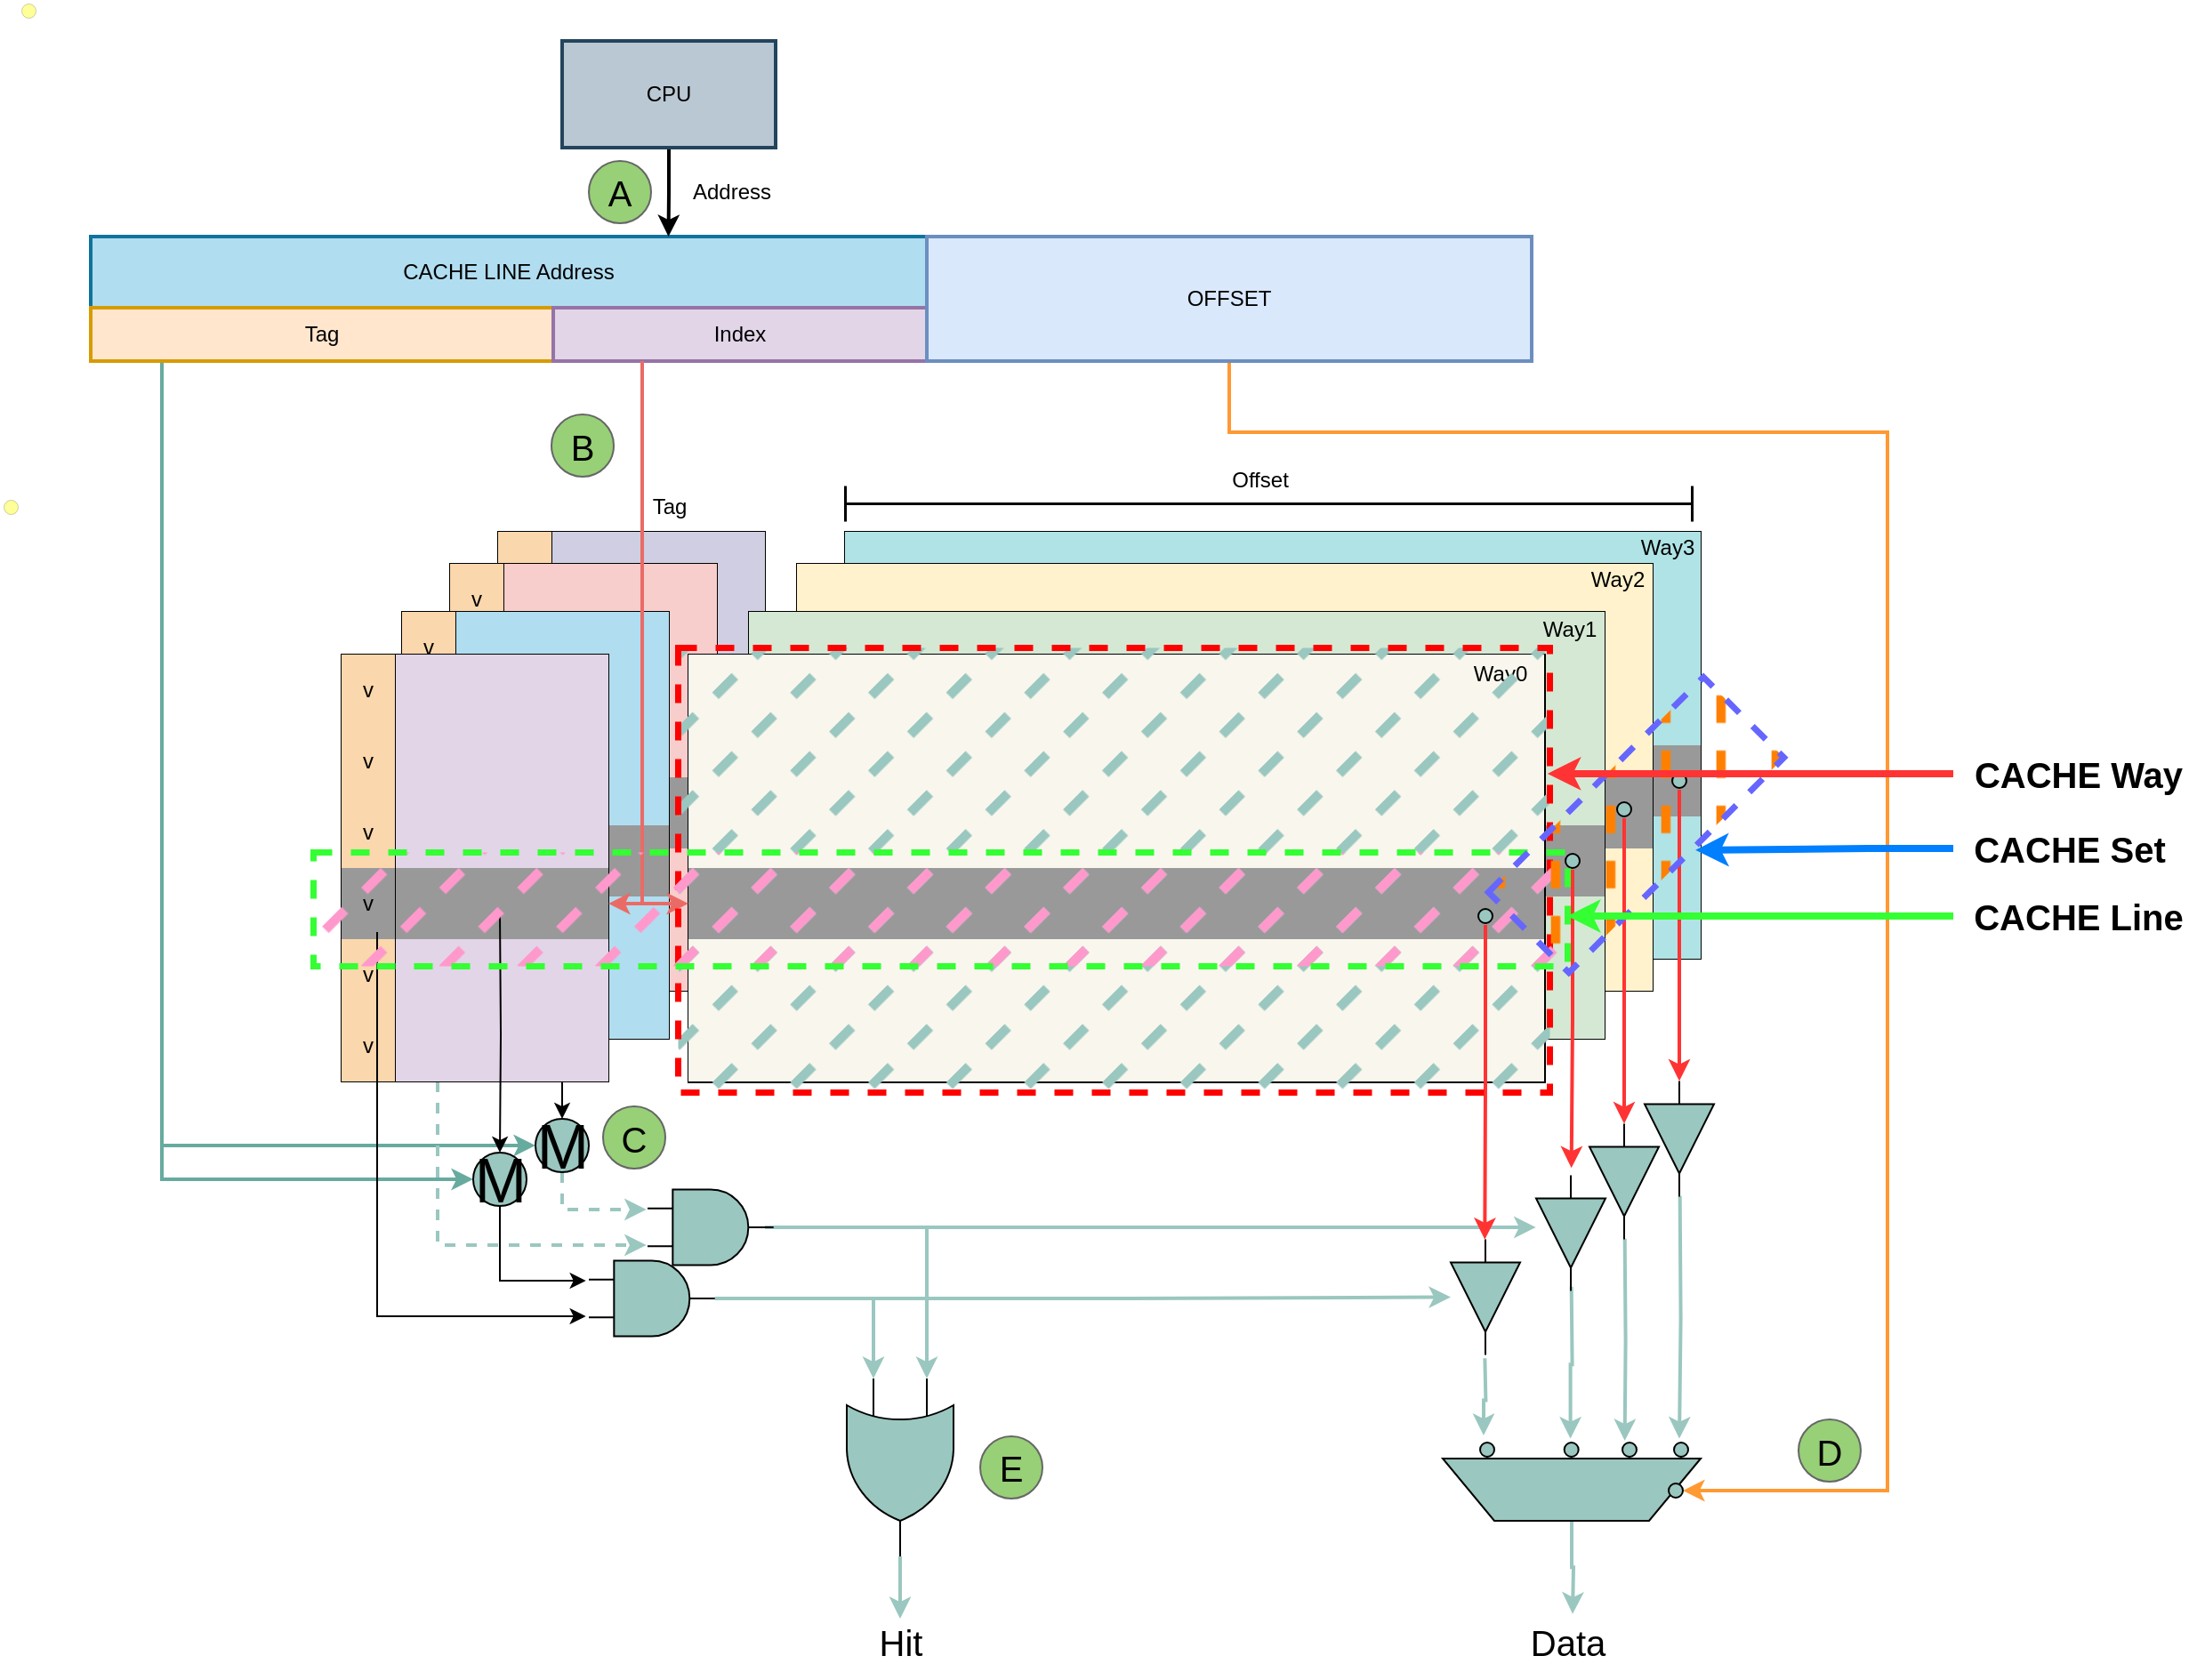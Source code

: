 <mxfile version="20.6.1" type="device"><diagram id="GEFvHUfRYv8DrE_fYGbr" name="第 1 页"><mxGraphModel dx="1952" dy="1040" grid="1" gridSize="10" guides="1" tooltips="1" connect="1" arrows="1" fold="1" page="1" pageScale="1" pageWidth="850" pageHeight="1100" math="0" shadow="0"><root><mxCell id="0"/><mxCell id="1" parent="0"/><mxCell id="lE-3ElLbdvA7vJIspukd-1" value="" style="shape=table;html=1;whiteSpace=wrap;startSize=0;container=1;collapsible=0;childLayout=tableLayout;" parent="1" vertex="1"><mxGeometry x="444" y="336" width="481" height="240" as="geometry"/></mxCell><mxCell id="lE-3ElLbdvA7vJIspukd-90" style="shape=tableRow;horizontal=0;startSize=0;swimlaneHead=0;swimlaneBody=0;top=0;left=0;bottom=0;right=0;collapsible=0;dropTarget=0;fillColor=none;points=[[0,0.5],[1,0.5]];portConstraint=eastwest;" parent="lE-3ElLbdvA7vJIspukd-1" vertex="1"><mxGeometry width="481" height="40" as="geometry"/></mxCell><mxCell id="lE-3ElLbdvA7vJIspukd-91" style="shape=partialRectangle;html=1;whiteSpace=wrap;connectable=0;fillColor=#b0e3e6;top=0;left=0;bottom=0;right=0;overflow=hidden;strokeColor=#0e8088;" parent="lE-3ElLbdvA7vJIspukd-90" vertex="1"><mxGeometry width="481" height="40" as="geometry"><mxRectangle width="481" height="40" as="alternateBounds"/></mxGeometry></mxCell><mxCell id="fIoHgFa5rX-lCGJxUdmG-461" style="shape=tableRow;horizontal=0;startSize=0;swimlaneHead=0;swimlaneBody=0;top=0;left=0;bottom=0;right=0;collapsible=0;dropTarget=0;fillColor=none;points=[[0,0.5],[1,0.5]];portConstraint=eastwest;" parent="lE-3ElLbdvA7vJIspukd-1" vertex="1"><mxGeometry y="40" width="481" height="40" as="geometry"/></mxCell><mxCell id="fIoHgFa5rX-lCGJxUdmG-462" style="shape=partialRectangle;html=1;whiteSpace=wrap;connectable=0;fillColor=#b0e3e6;top=0;left=0;bottom=0;right=0;overflow=hidden;strokeColor=#0e8088;" parent="fIoHgFa5rX-lCGJxUdmG-461" vertex="1"><mxGeometry width="481" height="40" as="geometry"><mxRectangle width="481" height="40" as="alternateBounds"/></mxGeometry></mxCell><mxCell id="fIoHgFa5rX-lCGJxUdmG-459" style="shape=tableRow;horizontal=0;startSize=0;swimlaneHead=0;swimlaneBody=0;top=0;left=0;bottom=0;right=0;collapsible=0;dropTarget=0;fillColor=none;points=[[0,0.5],[1,0.5]];portConstraint=eastwest;" parent="lE-3ElLbdvA7vJIspukd-1" vertex="1"><mxGeometry y="80" width="481" height="40" as="geometry"/></mxCell><mxCell id="fIoHgFa5rX-lCGJxUdmG-460" style="shape=partialRectangle;html=1;whiteSpace=wrap;connectable=0;fillColor=#b0e3e6;top=0;left=0;bottom=0;right=0;overflow=hidden;strokeColor=#0e8088;" parent="fIoHgFa5rX-lCGJxUdmG-459" vertex="1"><mxGeometry width="481" height="40" as="geometry"><mxRectangle width="481" height="40" as="alternateBounds"/></mxGeometry></mxCell><mxCell id="fIoHgFa5rX-lCGJxUdmG-457" style="shape=tableRow;horizontal=0;startSize=0;swimlaneHead=0;swimlaneBody=0;top=0;left=0;bottom=0;right=0;collapsible=0;dropTarget=0;fillColor=none;points=[[0,0.5],[1,0.5]];portConstraint=eastwest;" parent="lE-3ElLbdvA7vJIspukd-1" vertex="1"><mxGeometry y="120" width="481" height="40" as="geometry"/></mxCell><mxCell id="fIoHgFa5rX-lCGJxUdmG-458" style="shape=partialRectangle;html=1;whiteSpace=wrap;connectable=0;fillColor=#999999;top=0;left=0;bottom=0;right=0;overflow=hidden;strokeColor=#0e8088;" parent="fIoHgFa5rX-lCGJxUdmG-457" vertex="1"><mxGeometry width="481" height="40" as="geometry"><mxRectangle width="481" height="40" as="alternateBounds"/></mxGeometry></mxCell><mxCell id="fIoHgFa5rX-lCGJxUdmG-455" style="shape=tableRow;horizontal=0;startSize=0;swimlaneHead=0;swimlaneBody=0;top=0;left=0;bottom=0;right=0;collapsible=0;dropTarget=0;fillColor=none;points=[[0,0.5],[1,0.5]];portConstraint=eastwest;" parent="lE-3ElLbdvA7vJIspukd-1" vertex="1"><mxGeometry y="160" width="481" height="40" as="geometry"/></mxCell><mxCell id="fIoHgFa5rX-lCGJxUdmG-456" style="shape=partialRectangle;html=1;whiteSpace=wrap;connectable=0;fillColor=#b0e3e6;top=0;left=0;bottom=0;right=0;overflow=hidden;strokeColor=#0e8088;" parent="fIoHgFa5rX-lCGJxUdmG-455" vertex="1"><mxGeometry width="481" height="40" as="geometry"><mxRectangle width="481" height="40" as="alternateBounds"/></mxGeometry></mxCell><mxCell id="fIoHgFa5rX-lCGJxUdmG-473" style="shape=tableRow;horizontal=0;startSize=0;swimlaneHead=0;swimlaneBody=0;top=0;left=0;bottom=0;right=0;collapsible=0;dropTarget=0;fillColor=none;points=[[0,0.5],[1,0.5]];portConstraint=eastwest;" parent="lE-3ElLbdvA7vJIspukd-1" vertex="1"><mxGeometry y="200" width="481" height="40" as="geometry"/></mxCell><mxCell id="fIoHgFa5rX-lCGJxUdmG-474" style="shape=partialRectangle;html=1;whiteSpace=wrap;connectable=0;fillColor=#b0e3e6;top=0;left=0;bottom=0;right=0;overflow=hidden;strokeColor=#0e8088;" parent="fIoHgFa5rX-lCGJxUdmG-473" vertex="1"><mxGeometry width="481" height="40" as="geometry"><mxRectangle width="481" height="40" as="alternateBounds"/></mxGeometry></mxCell><mxCell id="lE-3ElLbdvA7vJIspukd-38" value="" style="shape=table;html=1;whiteSpace=wrap;startSize=0;container=1;collapsible=0;childLayout=tableLayout;" parent="1" vertex="1"><mxGeometry x="279" y="336" width="120" height="240" as="geometry"/></mxCell><mxCell id="lE-3ElLbdvA7vJIspukd-62" style="shape=tableRow;horizontal=0;startSize=0;swimlaneHead=0;swimlaneBody=0;top=0;left=0;bottom=0;right=0;collapsible=0;dropTarget=0;fillColor=none;points=[[0,0.5],[1,0.5]];portConstraint=eastwest;" parent="lE-3ElLbdvA7vJIspukd-38" vertex="1"><mxGeometry width="120" height="40" as="geometry"/></mxCell><mxCell id="lE-3ElLbdvA7vJIspukd-63" style="shape=partialRectangle;html=1;whiteSpace=wrap;connectable=0;fillColor=#d0cee2;top=0;left=0;bottom=0;right=0;overflow=hidden;strokeColor=#56517e;" parent="lE-3ElLbdvA7vJIspukd-62" vertex="1"><mxGeometry width="120" height="40" as="geometry"><mxRectangle width="120" height="40" as="alternateBounds"/></mxGeometry></mxCell><mxCell id="fIoHgFa5rX-lCGJxUdmG-463" style="shape=tableRow;horizontal=0;startSize=0;swimlaneHead=0;swimlaneBody=0;top=0;left=0;bottom=0;right=0;collapsible=0;dropTarget=0;fillColor=none;points=[[0,0.5],[1,0.5]];portConstraint=eastwest;" parent="lE-3ElLbdvA7vJIspukd-38" vertex="1"><mxGeometry y="40" width="120" height="40" as="geometry"/></mxCell><mxCell id="fIoHgFa5rX-lCGJxUdmG-464" style="shape=partialRectangle;html=1;whiteSpace=wrap;connectable=0;fillColor=#d0cee2;top=0;left=0;bottom=0;right=0;overflow=hidden;strokeColor=#56517e;" parent="fIoHgFa5rX-lCGJxUdmG-463" vertex="1"><mxGeometry width="120" height="40" as="geometry"><mxRectangle width="120" height="40" as="alternateBounds"/></mxGeometry></mxCell><mxCell id="fIoHgFa5rX-lCGJxUdmG-465" style="shape=tableRow;horizontal=0;startSize=0;swimlaneHead=0;swimlaneBody=0;top=0;left=0;bottom=0;right=0;collapsible=0;dropTarget=0;fillColor=none;points=[[0,0.5],[1,0.5]];portConstraint=eastwest;" parent="lE-3ElLbdvA7vJIspukd-38" vertex="1"><mxGeometry y="80" width="120" height="40" as="geometry"/></mxCell><mxCell id="fIoHgFa5rX-lCGJxUdmG-466" style="shape=partialRectangle;html=1;whiteSpace=wrap;connectable=0;fillColor=#d0cee2;top=0;left=0;bottom=0;right=0;overflow=hidden;strokeColor=#56517e;" parent="fIoHgFa5rX-lCGJxUdmG-465" vertex="1"><mxGeometry width="120" height="40" as="geometry"><mxRectangle width="120" height="40" as="alternateBounds"/></mxGeometry></mxCell><mxCell id="fIoHgFa5rX-lCGJxUdmG-467" style="shape=tableRow;horizontal=0;startSize=0;swimlaneHead=0;swimlaneBody=0;top=0;left=0;bottom=0;right=0;collapsible=0;dropTarget=0;fillColor=none;points=[[0,0.5],[1,0.5]];portConstraint=eastwest;" parent="lE-3ElLbdvA7vJIspukd-38" vertex="1"><mxGeometry y="120" width="120" height="40" as="geometry"/></mxCell><mxCell id="fIoHgFa5rX-lCGJxUdmG-468" style="shape=partialRectangle;html=1;whiteSpace=wrap;connectable=0;fillColor=#999999;top=0;left=0;bottom=0;right=0;overflow=hidden;strokeColor=#56517e;" parent="fIoHgFa5rX-lCGJxUdmG-467" vertex="1"><mxGeometry width="120" height="40" as="geometry"><mxRectangle width="120" height="40" as="alternateBounds"/></mxGeometry></mxCell><mxCell id="fIoHgFa5rX-lCGJxUdmG-469" style="shape=tableRow;horizontal=0;startSize=0;swimlaneHead=0;swimlaneBody=0;top=0;left=0;bottom=0;right=0;collapsible=0;dropTarget=0;fillColor=none;points=[[0,0.5],[1,0.5]];portConstraint=eastwest;" parent="lE-3ElLbdvA7vJIspukd-38" vertex="1"><mxGeometry y="160" width="120" height="40" as="geometry"/></mxCell><mxCell id="fIoHgFa5rX-lCGJxUdmG-470" style="shape=partialRectangle;html=1;whiteSpace=wrap;connectable=0;fillColor=#d0cee2;top=0;left=0;bottom=0;right=0;overflow=hidden;strokeColor=#56517e;" parent="fIoHgFa5rX-lCGJxUdmG-469" vertex="1"><mxGeometry width="120" height="40" as="geometry"><mxRectangle width="120" height="40" as="alternateBounds"/></mxGeometry></mxCell><mxCell id="fIoHgFa5rX-lCGJxUdmG-471" style="shape=tableRow;horizontal=0;startSize=0;swimlaneHead=0;swimlaneBody=0;top=0;left=0;bottom=0;right=0;collapsible=0;dropTarget=0;fillColor=none;points=[[0,0.5],[1,0.5]];portConstraint=eastwest;" parent="lE-3ElLbdvA7vJIspukd-38" vertex="1"><mxGeometry y="200" width="120" height="40" as="geometry"/></mxCell><mxCell id="fIoHgFa5rX-lCGJxUdmG-472" style="shape=partialRectangle;html=1;whiteSpace=wrap;connectable=0;fillColor=#d0cee2;top=0;left=0;bottom=0;right=0;overflow=hidden;strokeColor=#56517e;" parent="fIoHgFa5rX-lCGJxUdmG-471" vertex="1"><mxGeometry width="120" height="40" as="geometry"><mxRectangle width="120" height="40" as="alternateBounds"/></mxGeometry></mxCell><mxCell id="lE-3ElLbdvA7vJIspukd-114" value="" style="shape=table;html=1;whiteSpace=wrap;startSize=0;container=1;collapsible=0;childLayout=tableLayout;" parent="1" vertex="1"><mxGeometry x="249" y="336" width="30" height="240" as="geometry"/></mxCell><mxCell id="lE-3ElLbdvA7vJIspukd-115" style="shape=tableRow;horizontal=0;startSize=0;swimlaneHead=0;swimlaneBody=0;top=0;left=0;bottom=0;right=0;collapsible=0;dropTarget=0;fillColor=none;points=[[0,0.5],[1,0.5]];portConstraint=eastwest;" parent="lE-3ElLbdvA7vJIspukd-114" vertex="1"><mxGeometry width="30" height="40" as="geometry"/></mxCell><mxCell id="lE-3ElLbdvA7vJIspukd-116" value="v" style="shape=partialRectangle;html=1;whiteSpace=wrap;connectable=0;fillColor=#fad7ac;top=0;left=0;bottom=0;right=0;overflow=hidden;strokeColor=#b46504;" parent="lE-3ElLbdvA7vJIspukd-115" vertex="1"><mxGeometry width="30" height="40" as="geometry"><mxRectangle width="30" height="40" as="alternateBounds"/></mxGeometry></mxCell><mxCell id="fIoHgFa5rX-lCGJxUdmG-475" style="shape=tableRow;horizontal=0;startSize=0;swimlaneHead=0;swimlaneBody=0;top=0;left=0;bottom=0;right=0;collapsible=0;dropTarget=0;fillColor=none;points=[[0,0.5],[1,0.5]];portConstraint=eastwest;" parent="lE-3ElLbdvA7vJIspukd-114" vertex="1"><mxGeometry y="40" width="30" height="40" as="geometry"/></mxCell><mxCell id="fIoHgFa5rX-lCGJxUdmG-476" value="v" style="shape=partialRectangle;html=1;whiteSpace=wrap;connectable=0;fillColor=#fad7ac;top=0;left=0;bottom=0;right=0;overflow=hidden;strokeColor=#b46504;" parent="fIoHgFa5rX-lCGJxUdmG-475" vertex="1"><mxGeometry width="30" height="40" as="geometry"><mxRectangle width="30" height="40" as="alternateBounds"/></mxGeometry></mxCell><mxCell id="fIoHgFa5rX-lCGJxUdmG-477" style="shape=tableRow;horizontal=0;startSize=0;swimlaneHead=0;swimlaneBody=0;top=0;left=0;bottom=0;right=0;collapsible=0;dropTarget=0;fillColor=none;points=[[0,0.5],[1,0.5]];portConstraint=eastwest;" parent="lE-3ElLbdvA7vJIspukd-114" vertex="1"><mxGeometry y="80" width="30" height="40" as="geometry"/></mxCell><mxCell id="fIoHgFa5rX-lCGJxUdmG-478" value="v" style="shape=partialRectangle;html=1;whiteSpace=wrap;connectable=0;fillColor=#fad7ac;top=0;left=0;bottom=0;right=0;overflow=hidden;strokeColor=#b46504;" parent="fIoHgFa5rX-lCGJxUdmG-477" vertex="1"><mxGeometry width="30" height="40" as="geometry"><mxRectangle width="30" height="40" as="alternateBounds"/></mxGeometry></mxCell><mxCell id="fIoHgFa5rX-lCGJxUdmG-479" style="shape=tableRow;horizontal=0;startSize=0;swimlaneHead=0;swimlaneBody=0;top=0;left=0;bottom=0;right=0;collapsible=0;dropTarget=0;fillColor=none;points=[[0,0.5],[1,0.5]];portConstraint=eastwest;" parent="lE-3ElLbdvA7vJIspukd-114" vertex="1"><mxGeometry y="120" width="30" height="40" as="geometry"/></mxCell><mxCell id="fIoHgFa5rX-lCGJxUdmG-480" value="v" style="shape=partialRectangle;html=1;whiteSpace=wrap;connectable=0;fillColor=#999999;top=0;left=0;bottom=0;right=0;overflow=hidden;strokeColor=#b46504;" parent="fIoHgFa5rX-lCGJxUdmG-479" vertex="1"><mxGeometry width="30" height="40" as="geometry"><mxRectangle width="30" height="40" as="alternateBounds"/></mxGeometry></mxCell><mxCell id="fIoHgFa5rX-lCGJxUdmG-481" style="shape=tableRow;horizontal=0;startSize=0;swimlaneHead=0;swimlaneBody=0;top=0;left=0;bottom=0;right=0;collapsible=0;dropTarget=0;fillColor=none;points=[[0,0.5],[1,0.5]];portConstraint=eastwest;" parent="lE-3ElLbdvA7vJIspukd-114" vertex="1"><mxGeometry y="160" width="30" height="40" as="geometry"/></mxCell><mxCell id="fIoHgFa5rX-lCGJxUdmG-482" value="v" style="shape=partialRectangle;html=1;whiteSpace=wrap;connectable=0;fillColor=#fad7ac;top=0;left=0;bottom=0;right=0;overflow=hidden;strokeColor=#b46504;" parent="fIoHgFa5rX-lCGJxUdmG-481" vertex="1"><mxGeometry width="30" height="40" as="geometry"><mxRectangle width="30" height="40" as="alternateBounds"/></mxGeometry></mxCell><mxCell id="fIoHgFa5rX-lCGJxUdmG-483" style="shape=tableRow;horizontal=0;startSize=0;swimlaneHead=0;swimlaneBody=0;top=0;left=0;bottom=0;right=0;collapsible=0;dropTarget=0;fillColor=none;points=[[0,0.5],[1,0.5]];portConstraint=eastwest;" parent="lE-3ElLbdvA7vJIspukd-114" vertex="1"><mxGeometry y="200" width="30" height="40" as="geometry"/></mxCell><mxCell id="fIoHgFa5rX-lCGJxUdmG-484" value="v" style="shape=partialRectangle;html=1;whiteSpace=wrap;connectable=0;fillColor=#fad7ac;top=0;left=0;bottom=0;right=0;overflow=hidden;strokeColor=#b46504;" parent="fIoHgFa5rX-lCGJxUdmG-483" vertex="1"><mxGeometry width="30" height="40" as="geometry"><mxRectangle width="30" height="40" as="alternateBounds"/></mxGeometry></mxCell><mxCell id="lE-3ElLbdvA7vJIspukd-170" value="CACHE LINE Address" style="rounded=0;whiteSpace=wrap;html=1;strokeColor=#10739e;strokeWidth=2;fillColor=#b1ddf0;" parent="1" vertex="1"><mxGeometry x="20" y="170" width="470" height="40" as="geometry"/></mxCell><mxCell id="fIoHgFa5rX-lCGJxUdmG-678" style="edgeStyle=orthogonalEdgeStyle;rounded=0;orthogonalLoop=1;jettySize=auto;html=1;entryX=0;entryY=0.5;entryDx=0;entryDy=0;strokeColor=#67AB9F;strokeWidth=2;" parent="1" source="lE-3ElLbdvA7vJIspukd-171" target="fIoHgFa5rX-lCGJxUdmG-563" edge="1"><mxGeometry relative="1" as="geometry"><Array as="points"><mxPoint x="60" y="681"/></Array></mxGeometry></mxCell><mxCell id="fIoHgFa5rX-lCGJxUdmG-679" style="edgeStyle=orthogonalEdgeStyle;rounded=0;orthogonalLoop=1;jettySize=auto;html=1;entryX=0;entryY=0.5;entryDx=0;entryDy=0;strokeColor=#67AB9F;strokeWidth=2;" parent="1" source="lE-3ElLbdvA7vJIspukd-171" target="fIoHgFa5rX-lCGJxUdmG-602" edge="1"><mxGeometry relative="1" as="geometry"><Array as="points"><mxPoint x="60" y="700"/></Array></mxGeometry></mxCell><mxCell id="lE-3ElLbdvA7vJIspukd-171" value="Tag" style="rounded=0;whiteSpace=wrap;html=1;strokeColor=#d79b00;strokeWidth=2;fillColor=#ffe6cc;" parent="1" vertex="1"><mxGeometry x="20" y="210" width="260" height="30" as="geometry"/></mxCell><mxCell id="lE-3ElLbdvA7vJIspukd-172" value="Index" style="rounded=0;whiteSpace=wrap;html=1;strokeColor=#9673a6;strokeWidth=2;fillColor=#e1d5e7;" parent="1" vertex="1"><mxGeometry x="280" y="210" width="210" height="30" as="geometry"/></mxCell><mxCell id="fIoHgFa5rX-lCGJxUdmG-685" style="edgeStyle=orthogonalEdgeStyle;rounded=0;orthogonalLoop=1;jettySize=auto;html=1;entryX=0.9;entryY=0.5;entryDx=0;entryDy=0;entryPerimeter=0;strokeColor=#FF9933;strokeWidth=2;" parent="1" source="lE-3ElLbdvA7vJIspukd-173" target="fIoHgFa5rX-lCGJxUdmG-682" edge="1"><mxGeometry relative="1" as="geometry"><Array as="points"><mxPoint x="660" y="280"/><mxPoint x="1030" y="280"/><mxPoint x="1030" y="875"/></Array></mxGeometry></mxCell><mxCell id="lE-3ElLbdvA7vJIspukd-173" value="OFFSET" style="rounded=0;whiteSpace=wrap;html=1;strokeColor=#6c8ebf;strokeWidth=2;fillColor=#dae8fc;" parent="1" vertex="1"><mxGeometry x="490" y="170" width="340" height="70" as="geometry"/></mxCell><mxCell id="lE-3ElLbdvA7vJIspukd-191" style="edgeStyle=orthogonalEdgeStyle;rounded=0;orthogonalLoop=1;jettySize=auto;html=1;entryX=0.691;entryY=0;entryDx=0;entryDy=0;entryPerimeter=0;strokeWidth=2;" parent="1" source="lE-3ElLbdvA7vJIspukd-190" target="lE-3ElLbdvA7vJIspukd-170" edge="1"><mxGeometry relative="1" as="geometry"/></mxCell><mxCell id="lE-3ElLbdvA7vJIspukd-190" value="CPU" style="rounded=0;whiteSpace=wrap;html=1;strokeColor=#23445d;strokeWidth=2;fillColor=#bac8d3;" parent="1" vertex="1"><mxGeometry x="285" y="60" width="120" height="60" as="geometry"/></mxCell><mxCell id="lE-3ElLbdvA7vJIspukd-192" value="Address" style="text;html=1;align=center;verticalAlign=middle;resizable=0;points=[];autosize=1;strokeColor=none;fillColor=none;" parent="1" vertex="1"><mxGeometry x="345" y="130" width="70" height="30" as="geometry"/></mxCell><mxCell id="lE-3ElLbdvA7vJIspukd-196" value="A" style="ellipse;whiteSpace=wrap;html=1;aspect=fixed;strokeColor=#666666;strokeWidth=1;fontSize=20;fillColor=#97D077;fillStyle=auto;" parent="1" vertex="1"><mxGeometry x="300" y="127.5" width="35" height="35" as="geometry"/></mxCell><mxCell id="cPyRjmG9ExfJeNtQiY3--1" value="" style="verticalLabelPosition=bottom;shadow=0;dashed=0;align=center;html=1;verticalAlign=top;shape=mxgraph.electrical.logic_gates.inverting_contact;strokeWidth=0.1;fontSize=20;fillColor=#FFFF99;" parent="1" vertex="1"><mxGeometry x="-30" y="317" width="10" height="10" as="geometry"/></mxCell><mxCell id="fIoHgFa5rX-lCGJxUdmG-485" value="" style="shape=table;html=1;whiteSpace=wrap;startSize=0;container=1;collapsible=0;childLayout=tableLayout;" parent="1" vertex="1"><mxGeometry x="417" y="354" width="481" height="240" as="geometry"/></mxCell><mxCell id="fIoHgFa5rX-lCGJxUdmG-486" style="shape=tableRow;horizontal=0;startSize=0;swimlaneHead=0;swimlaneBody=0;top=0;left=0;bottom=0;right=0;collapsible=0;dropTarget=0;fillColor=none;points=[[0,0.5],[1,0.5]];portConstraint=eastwest;" parent="fIoHgFa5rX-lCGJxUdmG-485" vertex="1"><mxGeometry width="481" height="40" as="geometry"/></mxCell><mxCell id="fIoHgFa5rX-lCGJxUdmG-487" style="shape=partialRectangle;html=1;whiteSpace=wrap;connectable=0;fillColor=#fff2cc;top=0;left=0;bottom=0;right=0;overflow=hidden;strokeColor=#d6b656;" parent="fIoHgFa5rX-lCGJxUdmG-486" vertex="1"><mxGeometry width="481" height="40" as="geometry"><mxRectangle width="481" height="40" as="alternateBounds"/></mxGeometry></mxCell><mxCell id="fIoHgFa5rX-lCGJxUdmG-488" style="shape=tableRow;horizontal=0;startSize=0;swimlaneHead=0;swimlaneBody=0;top=0;left=0;bottom=0;right=0;collapsible=0;dropTarget=0;fillColor=none;points=[[0,0.5],[1,0.5]];portConstraint=eastwest;" parent="fIoHgFa5rX-lCGJxUdmG-485" vertex="1"><mxGeometry y="40" width="481" height="40" as="geometry"/></mxCell><mxCell id="fIoHgFa5rX-lCGJxUdmG-489" style="shape=partialRectangle;html=1;whiteSpace=wrap;connectable=0;fillColor=#fff2cc;top=0;left=0;bottom=0;right=0;overflow=hidden;strokeColor=#d6b656;" parent="fIoHgFa5rX-lCGJxUdmG-488" vertex="1"><mxGeometry width="481" height="40" as="geometry"><mxRectangle width="481" height="40" as="alternateBounds"/></mxGeometry></mxCell><mxCell id="fIoHgFa5rX-lCGJxUdmG-490" style="shape=tableRow;horizontal=0;startSize=0;swimlaneHead=0;swimlaneBody=0;top=0;left=0;bottom=0;right=0;collapsible=0;dropTarget=0;fillColor=none;points=[[0,0.5],[1,0.5]];portConstraint=eastwest;" parent="fIoHgFa5rX-lCGJxUdmG-485" vertex="1"><mxGeometry y="80" width="481" height="40" as="geometry"/></mxCell><mxCell id="fIoHgFa5rX-lCGJxUdmG-491" style="shape=partialRectangle;html=1;whiteSpace=wrap;connectable=0;fillColor=#fff2cc;top=0;left=0;bottom=0;right=0;overflow=hidden;strokeColor=#d6b656;" parent="fIoHgFa5rX-lCGJxUdmG-490" vertex="1"><mxGeometry width="481" height="40" as="geometry"><mxRectangle width="481" height="40" as="alternateBounds"/></mxGeometry></mxCell><mxCell id="fIoHgFa5rX-lCGJxUdmG-492" style="shape=tableRow;horizontal=0;startSize=0;swimlaneHead=0;swimlaneBody=0;top=0;left=0;bottom=0;right=0;collapsible=0;dropTarget=0;fillColor=none;points=[[0,0.5],[1,0.5]];portConstraint=eastwest;" parent="fIoHgFa5rX-lCGJxUdmG-485" vertex="1"><mxGeometry y="120" width="481" height="40" as="geometry"/></mxCell><mxCell id="fIoHgFa5rX-lCGJxUdmG-493" style="shape=partialRectangle;html=1;whiteSpace=wrap;connectable=0;fillColor=#999999;top=0;left=0;bottom=0;right=0;overflow=hidden;strokeColor=#0e8088;" parent="fIoHgFa5rX-lCGJxUdmG-492" vertex="1"><mxGeometry width="481" height="40" as="geometry"><mxRectangle width="481" height="40" as="alternateBounds"/></mxGeometry></mxCell><mxCell id="fIoHgFa5rX-lCGJxUdmG-494" style="shape=tableRow;horizontal=0;startSize=0;swimlaneHead=0;swimlaneBody=0;top=0;left=0;bottom=0;right=0;collapsible=0;dropTarget=0;fillColor=none;points=[[0,0.5],[1,0.5]];portConstraint=eastwest;" parent="fIoHgFa5rX-lCGJxUdmG-485" vertex="1"><mxGeometry y="160" width="481" height="40" as="geometry"/></mxCell><mxCell id="fIoHgFa5rX-lCGJxUdmG-495" style="shape=partialRectangle;html=1;whiteSpace=wrap;connectable=0;fillColor=#fff2cc;top=0;left=0;bottom=0;right=0;overflow=hidden;strokeColor=#d6b656;" parent="fIoHgFa5rX-lCGJxUdmG-494" vertex="1"><mxGeometry width="481" height="40" as="geometry"><mxRectangle width="481" height="40" as="alternateBounds"/></mxGeometry></mxCell><mxCell id="fIoHgFa5rX-lCGJxUdmG-496" style="shape=tableRow;horizontal=0;startSize=0;swimlaneHead=0;swimlaneBody=0;top=0;left=0;bottom=0;right=0;collapsible=0;dropTarget=0;fillColor=none;points=[[0,0.5],[1,0.5]];portConstraint=eastwest;" parent="fIoHgFa5rX-lCGJxUdmG-485" vertex="1"><mxGeometry y="200" width="481" height="40" as="geometry"/></mxCell><mxCell id="fIoHgFa5rX-lCGJxUdmG-497" style="shape=partialRectangle;html=1;whiteSpace=wrap;connectable=0;fillColor=#fff2cc;top=0;left=0;bottom=0;right=0;overflow=hidden;strokeColor=#d6b656;" parent="fIoHgFa5rX-lCGJxUdmG-496" vertex="1"><mxGeometry width="481" height="40" as="geometry"><mxRectangle width="481" height="40" as="alternateBounds"/></mxGeometry></mxCell><mxCell id="fIoHgFa5rX-lCGJxUdmG-498" value="" style="shape=table;html=1;whiteSpace=wrap;startSize=0;container=1;collapsible=0;childLayout=tableLayout;" parent="1" vertex="1"><mxGeometry x="252" y="354" width="120" height="240" as="geometry"/></mxCell><mxCell id="fIoHgFa5rX-lCGJxUdmG-499" style="shape=tableRow;horizontal=0;startSize=0;swimlaneHead=0;swimlaneBody=0;top=0;left=0;bottom=0;right=0;collapsible=0;dropTarget=0;fillColor=none;points=[[0,0.5],[1,0.5]];portConstraint=eastwest;" parent="fIoHgFa5rX-lCGJxUdmG-498" vertex="1"><mxGeometry width="120" height="40" as="geometry"/></mxCell><mxCell id="fIoHgFa5rX-lCGJxUdmG-500" style="shape=partialRectangle;html=1;whiteSpace=wrap;connectable=0;fillColor=#f8cecc;top=0;left=0;bottom=0;right=0;overflow=hidden;strokeColor=#b85450;" parent="fIoHgFa5rX-lCGJxUdmG-499" vertex="1"><mxGeometry width="120" height="40" as="geometry"><mxRectangle width="120" height="40" as="alternateBounds"/></mxGeometry></mxCell><mxCell id="fIoHgFa5rX-lCGJxUdmG-501" style="shape=tableRow;horizontal=0;startSize=0;swimlaneHead=0;swimlaneBody=0;top=0;left=0;bottom=0;right=0;collapsible=0;dropTarget=0;fillColor=none;points=[[0,0.5],[1,0.5]];portConstraint=eastwest;" parent="fIoHgFa5rX-lCGJxUdmG-498" vertex="1"><mxGeometry y="40" width="120" height="40" as="geometry"/></mxCell><mxCell id="fIoHgFa5rX-lCGJxUdmG-502" style="shape=partialRectangle;html=1;whiteSpace=wrap;connectable=0;fillColor=#f8cecc;top=0;left=0;bottom=0;right=0;overflow=hidden;strokeColor=#b85450;" parent="fIoHgFa5rX-lCGJxUdmG-501" vertex="1"><mxGeometry width="120" height="40" as="geometry"><mxRectangle width="120" height="40" as="alternateBounds"/></mxGeometry></mxCell><mxCell id="fIoHgFa5rX-lCGJxUdmG-503" style="shape=tableRow;horizontal=0;startSize=0;swimlaneHead=0;swimlaneBody=0;top=0;left=0;bottom=0;right=0;collapsible=0;dropTarget=0;fillColor=none;points=[[0,0.5],[1,0.5]];portConstraint=eastwest;" parent="fIoHgFa5rX-lCGJxUdmG-498" vertex="1"><mxGeometry y="80" width="120" height="40" as="geometry"/></mxCell><mxCell id="fIoHgFa5rX-lCGJxUdmG-504" style="shape=partialRectangle;html=1;whiteSpace=wrap;connectable=0;fillColor=#f8cecc;top=0;left=0;bottom=0;right=0;overflow=hidden;strokeColor=#b85450;" parent="fIoHgFa5rX-lCGJxUdmG-503" vertex="1"><mxGeometry width="120" height="40" as="geometry"><mxRectangle width="120" height="40" as="alternateBounds"/></mxGeometry></mxCell><mxCell id="fIoHgFa5rX-lCGJxUdmG-505" style="shape=tableRow;horizontal=0;startSize=0;swimlaneHead=0;swimlaneBody=0;top=0;left=0;bottom=0;right=0;collapsible=0;dropTarget=0;fillColor=none;points=[[0,0.5],[1,0.5]];portConstraint=eastwest;" parent="fIoHgFa5rX-lCGJxUdmG-498" vertex="1"><mxGeometry y="120" width="120" height="40" as="geometry"/></mxCell><mxCell id="fIoHgFa5rX-lCGJxUdmG-506" style="shape=partialRectangle;html=1;whiteSpace=wrap;connectable=0;fillColor=#999999;top=0;left=0;bottom=0;right=0;overflow=hidden;strokeColor=#56517e;" parent="fIoHgFa5rX-lCGJxUdmG-505" vertex="1"><mxGeometry width="120" height="40" as="geometry"><mxRectangle width="120" height="40" as="alternateBounds"/></mxGeometry></mxCell><mxCell id="fIoHgFa5rX-lCGJxUdmG-507" style="shape=tableRow;horizontal=0;startSize=0;swimlaneHead=0;swimlaneBody=0;top=0;left=0;bottom=0;right=0;collapsible=0;dropTarget=0;fillColor=none;points=[[0,0.5],[1,0.5]];portConstraint=eastwest;" parent="fIoHgFa5rX-lCGJxUdmG-498" vertex="1"><mxGeometry y="160" width="120" height="40" as="geometry"/></mxCell><mxCell id="fIoHgFa5rX-lCGJxUdmG-508" style="shape=partialRectangle;html=1;whiteSpace=wrap;connectable=0;fillColor=#f8cecc;top=0;left=0;bottom=0;right=0;overflow=hidden;strokeColor=#b85450;" parent="fIoHgFa5rX-lCGJxUdmG-507" vertex="1"><mxGeometry width="120" height="40" as="geometry"><mxRectangle width="120" height="40" as="alternateBounds"/></mxGeometry></mxCell><mxCell id="fIoHgFa5rX-lCGJxUdmG-509" style="shape=tableRow;horizontal=0;startSize=0;swimlaneHead=0;swimlaneBody=0;top=0;left=0;bottom=0;right=0;collapsible=0;dropTarget=0;fillColor=none;points=[[0,0.5],[1,0.5]];portConstraint=eastwest;" parent="fIoHgFa5rX-lCGJxUdmG-498" vertex="1"><mxGeometry y="200" width="120" height="40" as="geometry"/></mxCell><mxCell id="fIoHgFa5rX-lCGJxUdmG-510" style="shape=partialRectangle;html=1;whiteSpace=wrap;connectable=0;fillColor=#f8cecc;top=0;left=0;bottom=0;right=0;overflow=hidden;strokeColor=#b85450;" parent="fIoHgFa5rX-lCGJxUdmG-509" vertex="1"><mxGeometry width="120" height="40" as="geometry"><mxRectangle width="120" height="40" as="alternateBounds"/></mxGeometry></mxCell><mxCell id="fIoHgFa5rX-lCGJxUdmG-511" value="" style="shape=table;html=1;whiteSpace=wrap;startSize=0;container=1;collapsible=0;childLayout=tableLayout;" parent="1" vertex="1"><mxGeometry x="222" y="354" width="30" height="240" as="geometry"/></mxCell><mxCell id="fIoHgFa5rX-lCGJxUdmG-512" style="shape=tableRow;horizontal=0;startSize=0;swimlaneHead=0;swimlaneBody=0;top=0;left=0;bottom=0;right=0;collapsible=0;dropTarget=0;fillColor=none;points=[[0,0.5],[1,0.5]];portConstraint=eastwest;" parent="fIoHgFa5rX-lCGJxUdmG-511" vertex="1"><mxGeometry width="30" height="40" as="geometry"/></mxCell><mxCell id="fIoHgFa5rX-lCGJxUdmG-513" value="v" style="shape=partialRectangle;html=1;whiteSpace=wrap;connectable=0;fillColor=#fad7ac;top=0;left=0;bottom=0;right=0;overflow=hidden;strokeColor=#b46504;" parent="fIoHgFa5rX-lCGJxUdmG-512" vertex="1"><mxGeometry width="30" height="40" as="geometry"><mxRectangle width="30" height="40" as="alternateBounds"/></mxGeometry></mxCell><mxCell id="fIoHgFa5rX-lCGJxUdmG-514" style="shape=tableRow;horizontal=0;startSize=0;swimlaneHead=0;swimlaneBody=0;top=0;left=0;bottom=0;right=0;collapsible=0;dropTarget=0;fillColor=none;points=[[0,0.5],[1,0.5]];portConstraint=eastwest;" parent="fIoHgFa5rX-lCGJxUdmG-511" vertex="1"><mxGeometry y="40" width="30" height="40" as="geometry"/></mxCell><mxCell id="fIoHgFa5rX-lCGJxUdmG-515" value="v" style="shape=partialRectangle;html=1;whiteSpace=wrap;connectable=0;fillColor=#fad7ac;top=0;left=0;bottom=0;right=0;overflow=hidden;strokeColor=#b46504;" parent="fIoHgFa5rX-lCGJxUdmG-514" vertex="1"><mxGeometry width="30" height="40" as="geometry"><mxRectangle width="30" height="40" as="alternateBounds"/></mxGeometry></mxCell><mxCell id="fIoHgFa5rX-lCGJxUdmG-516" style="shape=tableRow;horizontal=0;startSize=0;swimlaneHead=0;swimlaneBody=0;top=0;left=0;bottom=0;right=0;collapsible=0;dropTarget=0;fillColor=none;points=[[0,0.5],[1,0.5]];portConstraint=eastwest;" parent="fIoHgFa5rX-lCGJxUdmG-511" vertex="1"><mxGeometry y="80" width="30" height="40" as="geometry"/></mxCell><mxCell id="fIoHgFa5rX-lCGJxUdmG-517" value="v" style="shape=partialRectangle;html=1;whiteSpace=wrap;connectable=0;fillColor=#fad7ac;top=0;left=0;bottom=0;right=0;overflow=hidden;strokeColor=#b46504;" parent="fIoHgFa5rX-lCGJxUdmG-516" vertex="1"><mxGeometry width="30" height="40" as="geometry"><mxRectangle width="30" height="40" as="alternateBounds"/></mxGeometry></mxCell><mxCell id="fIoHgFa5rX-lCGJxUdmG-518" style="shape=tableRow;horizontal=0;startSize=0;swimlaneHead=0;swimlaneBody=0;top=0;left=0;bottom=0;right=0;collapsible=0;dropTarget=0;fillColor=none;points=[[0,0.5],[1,0.5]];portConstraint=eastwest;" parent="fIoHgFa5rX-lCGJxUdmG-511" vertex="1"><mxGeometry y="120" width="30" height="40" as="geometry"/></mxCell><mxCell id="fIoHgFa5rX-lCGJxUdmG-519" value="v" style="shape=partialRectangle;html=1;whiteSpace=wrap;connectable=0;fillColor=#999999;top=0;left=0;bottom=0;right=0;overflow=hidden;strokeColor=#b46504;" parent="fIoHgFa5rX-lCGJxUdmG-518" vertex="1"><mxGeometry width="30" height="40" as="geometry"><mxRectangle width="30" height="40" as="alternateBounds"/></mxGeometry></mxCell><mxCell id="fIoHgFa5rX-lCGJxUdmG-520" style="shape=tableRow;horizontal=0;startSize=0;swimlaneHead=0;swimlaneBody=0;top=0;left=0;bottom=0;right=0;collapsible=0;dropTarget=0;fillColor=none;points=[[0,0.5],[1,0.5]];portConstraint=eastwest;" parent="fIoHgFa5rX-lCGJxUdmG-511" vertex="1"><mxGeometry y="160" width="30" height="40" as="geometry"/></mxCell><mxCell id="fIoHgFa5rX-lCGJxUdmG-521" value="v" style="shape=partialRectangle;html=1;whiteSpace=wrap;connectable=0;fillColor=#fad7ac;top=0;left=0;bottom=0;right=0;overflow=hidden;strokeColor=#b46504;" parent="fIoHgFa5rX-lCGJxUdmG-520" vertex="1"><mxGeometry width="30" height="40" as="geometry"><mxRectangle width="30" height="40" as="alternateBounds"/></mxGeometry></mxCell><mxCell id="fIoHgFa5rX-lCGJxUdmG-522" style="shape=tableRow;horizontal=0;startSize=0;swimlaneHead=0;swimlaneBody=0;top=0;left=0;bottom=0;right=0;collapsible=0;dropTarget=0;fillColor=none;points=[[0,0.5],[1,0.5]];portConstraint=eastwest;" parent="fIoHgFa5rX-lCGJxUdmG-511" vertex="1"><mxGeometry y="200" width="30" height="40" as="geometry"/></mxCell><mxCell id="fIoHgFa5rX-lCGJxUdmG-523" value="v" style="shape=partialRectangle;html=1;whiteSpace=wrap;connectable=0;fillColor=#fad7ac;top=0;left=0;bottom=0;right=0;overflow=hidden;strokeColor=#b46504;" parent="fIoHgFa5rX-lCGJxUdmG-522" vertex="1"><mxGeometry width="30" height="40" as="geometry"><mxRectangle width="30" height="40" as="alternateBounds"/></mxGeometry></mxCell><mxCell id="fIoHgFa5rX-lCGJxUdmG-524" value="" style="shape=table;html=1;whiteSpace=wrap;startSize=0;container=1;collapsible=0;childLayout=tableLayout;" parent="1" vertex="1"><mxGeometry x="390" y="381" width="481" height="240" as="geometry"/></mxCell><mxCell id="fIoHgFa5rX-lCGJxUdmG-525" style="shape=tableRow;horizontal=0;startSize=0;swimlaneHead=0;swimlaneBody=0;top=0;left=0;bottom=0;right=0;collapsible=0;dropTarget=0;fillColor=none;points=[[0,0.5],[1,0.5]];portConstraint=eastwest;" parent="fIoHgFa5rX-lCGJxUdmG-524" vertex="1"><mxGeometry width="481" height="40" as="geometry"/></mxCell><mxCell id="fIoHgFa5rX-lCGJxUdmG-526" style="shape=partialRectangle;html=1;whiteSpace=wrap;connectable=0;fillColor=#d5e8d4;top=0;left=0;bottom=0;right=0;overflow=hidden;strokeColor=#82b366;" parent="fIoHgFa5rX-lCGJxUdmG-525" vertex="1"><mxGeometry width="481" height="40" as="geometry"><mxRectangle width="481" height="40" as="alternateBounds"/></mxGeometry></mxCell><mxCell id="fIoHgFa5rX-lCGJxUdmG-527" style="shape=tableRow;horizontal=0;startSize=0;swimlaneHead=0;swimlaneBody=0;top=0;left=0;bottom=0;right=0;collapsible=0;dropTarget=0;fillColor=none;points=[[0,0.5],[1,0.5]];portConstraint=eastwest;" parent="fIoHgFa5rX-lCGJxUdmG-524" vertex="1"><mxGeometry y="40" width="481" height="40" as="geometry"/></mxCell><mxCell id="fIoHgFa5rX-lCGJxUdmG-528" style="shape=partialRectangle;html=1;whiteSpace=wrap;connectable=0;fillColor=#d5e8d4;top=0;left=0;bottom=0;right=0;overflow=hidden;strokeColor=#82b366;" parent="fIoHgFa5rX-lCGJxUdmG-527" vertex="1"><mxGeometry width="481" height="40" as="geometry"><mxRectangle width="481" height="40" as="alternateBounds"/></mxGeometry></mxCell><mxCell id="fIoHgFa5rX-lCGJxUdmG-529" style="shape=tableRow;horizontal=0;startSize=0;swimlaneHead=0;swimlaneBody=0;top=0;left=0;bottom=0;right=0;collapsible=0;dropTarget=0;fillColor=none;points=[[0,0.5],[1,0.5]];portConstraint=eastwest;" parent="fIoHgFa5rX-lCGJxUdmG-524" vertex="1"><mxGeometry y="80" width="481" height="40" as="geometry"/></mxCell><mxCell id="fIoHgFa5rX-lCGJxUdmG-530" style="shape=partialRectangle;html=1;whiteSpace=wrap;connectable=0;fillColor=#d5e8d4;top=0;left=0;bottom=0;right=0;overflow=hidden;strokeColor=#82b366;" parent="fIoHgFa5rX-lCGJxUdmG-529" vertex="1"><mxGeometry width="481" height="40" as="geometry"><mxRectangle width="481" height="40" as="alternateBounds"/></mxGeometry></mxCell><mxCell id="fIoHgFa5rX-lCGJxUdmG-531" style="shape=tableRow;horizontal=0;startSize=0;swimlaneHead=0;swimlaneBody=0;top=0;left=0;bottom=0;right=0;collapsible=0;dropTarget=0;fillColor=none;points=[[0,0.5],[1,0.5]];portConstraint=eastwest;" parent="fIoHgFa5rX-lCGJxUdmG-524" vertex="1"><mxGeometry y="120" width="481" height="40" as="geometry"/></mxCell><mxCell id="fIoHgFa5rX-lCGJxUdmG-532" style="shape=partialRectangle;html=1;whiteSpace=wrap;connectable=0;fillColor=#999999;top=0;left=0;bottom=0;right=0;overflow=hidden;strokeColor=#0e8088;" parent="fIoHgFa5rX-lCGJxUdmG-531" vertex="1"><mxGeometry width="481" height="40" as="geometry"><mxRectangle width="481" height="40" as="alternateBounds"/></mxGeometry></mxCell><mxCell id="fIoHgFa5rX-lCGJxUdmG-533" style="shape=tableRow;horizontal=0;startSize=0;swimlaneHead=0;swimlaneBody=0;top=0;left=0;bottom=0;right=0;collapsible=0;dropTarget=0;fillColor=none;points=[[0,0.5],[1,0.5]];portConstraint=eastwest;" parent="fIoHgFa5rX-lCGJxUdmG-524" vertex="1"><mxGeometry y="160" width="481" height="40" as="geometry"/></mxCell><mxCell id="fIoHgFa5rX-lCGJxUdmG-534" style="shape=partialRectangle;html=1;whiteSpace=wrap;connectable=0;fillColor=#d5e8d4;top=0;left=0;bottom=0;right=0;overflow=hidden;strokeColor=#82b366;" parent="fIoHgFa5rX-lCGJxUdmG-533" vertex="1"><mxGeometry width="481" height="40" as="geometry"><mxRectangle width="481" height="40" as="alternateBounds"/></mxGeometry></mxCell><mxCell id="fIoHgFa5rX-lCGJxUdmG-535" style="shape=tableRow;horizontal=0;startSize=0;swimlaneHead=0;swimlaneBody=0;top=0;left=0;bottom=0;right=0;collapsible=0;dropTarget=0;fillColor=none;points=[[0,0.5],[1,0.5]];portConstraint=eastwest;" parent="fIoHgFa5rX-lCGJxUdmG-524" vertex="1"><mxGeometry y="200" width="481" height="40" as="geometry"/></mxCell><mxCell id="fIoHgFa5rX-lCGJxUdmG-536" style="shape=partialRectangle;html=1;whiteSpace=wrap;connectable=0;fillColor=#d5e8d4;top=0;left=0;bottom=0;right=0;overflow=hidden;strokeColor=#82b366;" parent="fIoHgFa5rX-lCGJxUdmG-535" vertex="1"><mxGeometry width="481" height="40" as="geometry"><mxRectangle width="481" height="40" as="alternateBounds"/></mxGeometry></mxCell><mxCell id="fIoHgFa5rX-lCGJxUdmG-537" value="" style="shape=table;html=1;whiteSpace=wrap;startSize=0;container=1;collapsible=0;childLayout=tableLayout;" parent="1" vertex="1"><mxGeometry x="225" y="381" width="120" height="240" as="geometry"/></mxCell><mxCell id="fIoHgFa5rX-lCGJxUdmG-538" style="shape=tableRow;horizontal=0;startSize=0;swimlaneHead=0;swimlaneBody=0;top=0;left=0;bottom=0;right=0;collapsible=0;dropTarget=0;fillColor=none;points=[[0,0.5],[1,0.5]];portConstraint=eastwest;" parent="fIoHgFa5rX-lCGJxUdmG-537" vertex="1"><mxGeometry width="120" height="40" as="geometry"/></mxCell><mxCell id="fIoHgFa5rX-lCGJxUdmG-539" style="shape=partialRectangle;html=1;whiteSpace=wrap;connectable=0;fillColor=#b1ddf0;top=0;left=0;bottom=0;right=0;overflow=hidden;strokeColor=#10739e;" parent="fIoHgFa5rX-lCGJxUdmG-538" vertex="1"><mxGeometry width="120" height="40" as="geometry"><mxRectangle width="120" height="40" as="alternateBounds"/></mxGeometry></mxCell><mxCell id="fIoHgFa5rX-lCGJxUdmG-540" style="shape=tableRow;horizontal=0;startSize=0;swimlaneHead=0;swimlaneBody=0;top=0;left=0;bottom=0;right=0;collapsible=0;dropTarget=0;fillColor=none;points=[[0,0.5],[1,0.5]];portConstraint=eastwest;" parent="fIoHgFa5rX-lCGJxUdmG-537" vertex="1"><mxGeometry y="40" width="120" height="40" as="geometry"/></mxCell><mxCell id="fIoHgFa5rX-lCGJxUdmG-541" style="shape=partialRectangle;html=1;whiteSpace=wrap;connectable=0;fillColor=#b1ddf0;top=0;left=0;bottom=0;right=0;overflow=hidden;strokeColor=#10739e;" parent="fIoHgFa5rX-lCGJxUdmG-540" vertex="1"><mxGeometry width="120" height="40" as="geometry"><mxRectangle width="120" height="40" as="alternateBounds"/></mxGeometry></mxCell><mxCell id="fIoHgFa5rX-lCGJxUdmG-542" style="shape=tableRow;horizontal=0;startSize=0;swimlaneHead=0;swimlaneBody=0;top=0;left=0;bottom=0;right=0;collapsible=0;dropTarget=0;fillColor=none;points=[[0,0.5],[1,0.5]];portConstraint=eastwest;" parent="fIoHgFa5rX-lCGJxUdmG-537" vertex="1"><mxGeometry y="80" width="120" height="40" as="geometry"/></mxCell><mxCell id="fIoHgFa5rX-lCGJxUdmG-543" style="shape=partialRectangle;html=1;whiteSpace=wrap;connectable=0;fillColor=#b1ddf0;top=0;left=0;bottom=0;right=0;overflow=hidden;strokeColor=#10739e;" parent="fIoHgFa5rX-lCGJxUdmG-542" vertex="1"><mxGeometry width="120" height="40" as="geometry"><mxRectangle width="120" height="40" as="alternateBounds"/></mxGeometry></mxCell><mxCell id="fIoHgFa5rX-lCGJxUdmG-544" style="shape=tableRow;horizontal=0;startSize=0;swimlaneHead=0;swimlaneBody=0;top=0;left=0;bottom=0;right=0;collapsible=0;dropTarget=0;fillColor=none;points=[[0,0.5],[1,0.5]];portConstraint=eastwest;" parent="fIoHgFa5rX-lCGJxUdmG-537" vertex="1"><mxGeometry y="120" width="120" height="40" as="geometry"/></mxCell><mxCell id="fIoHgFa5rX-lCGJxUdmG-545" style="shape=partialRectangle;html=1;whiteSpace=wrap;connectable=0;fillColor=#999999;top=0;left=0;bottom=0;right=0;overflow=hidden;strokeColor=#56517e;" parent="fIoHgFa5rX-lCGJxUdmG-544" vertex="1"><mxGeometry width="120" height="40" as="geometry"><mxRectangle width="120" height="40" as="alternateBounds"/></mxGeometry></mxCell><mxCell id="fIoHgFa5rX-lCGJxUdmG-546" style="shape=tableRow;horizontal=0;startSize=0;swimlaneHead=0;swimlaneBody=0;top=0;left=0;bottom=0;right=0;collapsible=0;dropTarget=0;fillColor=none;points=[[0,0.5],[1,0.5]];portConstraint=eastwest;" parent="fIoHgFa5rX-lCGJxUdmG-537" vertex="1"><mxGeometry y="160" width="120" height="40" as="geometry"/></mxCell><mxCell id="fIoHgFa5rX-lCGJxUdmG-547" style="shape=partialRectangle;html=1;whiteSpace=wrap;connectable=0;fillColor=#b1ddf0;top=0;left=0;bottom=0;right=0;overflow=hidden;strokeColor=#10739e;" parent="fIoHgFa5rX-lCGJxUdmG-546" vertex="1"><mxGeometry width="120" height="40" as="geometry"><mxRectangle width="120" height="40" as="alternateBounds"/></mxGeometry></mxCell><mxCell id="fIoHgFa5rX-lCGJxUdmG-548" style="shape=tableRow;horizontal=0;startSize=0;swimlaneHead=0;swimlaneBody=0;top=0;left=0;bottom=0;right=0;collapsible=0;dropTarget=0;fillColor=none;points=[[0,0.5],[1,0.5]];portConstraint=eastwest;" parent="fIoHgFa5rX-lCGJxUdmG-537" vertex="1"><mxGeometry y="200" width="120" height="40" as="geometry"/></mxCell><mxCell id="fIoHgFa5rX-lCGJxUdmG-549" style="shape=partialRectangle;html=1;whiteSpace=wrap;connectable=0;fillColor=#b1ddf0;top=0;left=0;bottom=0;right=0;overflow=hidden;strokeColor=#10739e;" parent="fIoHgFa5rX-lCGJxUdmG-548" vertex="1"><mxGeometry width="120" height="40" as="geometry"><mxRectangle width="120" height="40" as="alternateBounds"/></mxGeometry></mxCell><mxCell id="fIoHgFa5rX-lCGJxUdmG-550" value="" style="shape=table;html=1;whiteSpace=wrap;startSize=0;container=1;collapsible=0;childLayout=tableLayout;" parent="1" vertex="1"><mxGeometry x="195" y="381" width="30" height="240" as="geometry"/></mxCell><mxCell id="fIoHgFa5rX-lCGJxUdmG-551" style="shape=tableRow;horizontal=0;startSize=0;swimlaneHead=0;swimlaneBody=0;top=0;left=0;bottom=0;right=0;collapsible=0;dropTarget=0;fillColor=none;points=[[0,0.5],[1,0.5]];portConstraint=eastwest;" parent="fIoHgFa5rX-lCGJxUdmG-550" vertex="1"><mxGeometry width="30" height="40" as="geometry"/></mxCell><mxCell id="fIoHgFa5rX-lCGJxUdmG-552" value="v" style="shape=partialRectangle;html=1;whiteSpace=wrap;connectable=0;fillColor=#fad7ac;top=0;left=0;bottom=0;right=0;overflow=hidden;strokeColor=#b46504;" parent="fIoHgFa5rX-lCGJxUdmG-551" vertex="1"><mxGeometry width="30" height="40" as="geometry"><mxRectangle width="30" height="40" as="alternateBounds"/></mxGeometry></mxCell><mxCell id="fIoHgFa5rX-lCGJxUdmG-553" style="shape=tableRow;horizontal=0;startSize=0;swimlaneHead=0;swimlaneBody=0;top=0;left=0;bottom=0;right=0;collapsible=0;dropTarget=0;fillColor=none;points=[[0,0.5],[1,0.5]];portConstraint=eastwest;" parent="fIoHgFa5rX-lCGJxUdmG-550" vertex="1"><mxGeometry y="40" width="30" height="40" as="geometry"/></mxCell><mxCell id="fIoHgFa5rX-lCGJxUdmG-554" value="v" style="shape=partialRectangle;html=1;whiteSpace=wrap;connectable=0;fillColor=#fad7ac;top=0;left=0;bottom=0;right=0;overflow=hidden;strokeColor=#b46504;" parent="fIoHgFa5rX-lCGJxUdmG-553" vertex="1"><mxGeometry width="30" height="40" as="geometry"><mxRectangle width="30" height="40" as="alternateBounds"/></mxGeometry></mxCell><mxCell id="fIoHgFa5rX-lCGJxUdmG-555" style="shape=tableRow;horizontal=0;startSize=0;swimlaneHead=0;swimlaneBody=0;top=0;left=0;bottom=0;right=0;collapsible=0;dropTarget=0;fillColor=none;points=[[0,0.5],[1,0.5]];portConstraint=eastwest;" parent="fIoHgFa5rX-lCGJxUdmG-550" vertex="1"><mxGeometry y="80" width="30" height="40" as="geometry"/></mxCell><mxCell id="fIoHgFa5rX-lCGJxUdmG-556" value="v" style="shape=partialRectangle;html=1;whiteSpace=wrap;connectable=0;fillColor=#fad7ac;top=0;left=0;bottom=0;right=0;overflow=hidden;strokeColor=#b46504;" parent="fIoHgFa5rX-lCGJxUdmG-555" vertex="1"><mxGeometry width="30" height="40" as="geometry"><mxRectangle width="30" height="40" as="alternateBounds"/></mxGeometry></mxCell><mxCell id="fIoHgFa5rX-lCGJxUdmG-557" style="shape=tableRow;horizontal=0;startSize=0;swimlaneHead=0;swimlaneBody=0;top=0;left=0;bottom=0;right=0;collapsible=0;dropTarget=0;fillColor=none;points=[[0,0.5],[1,0.5]];portConstraint=eastwest;" parent="fIoHgFa5rX-lCGJxUdmG-550" vertex="1"><mxGeometry y="120" width="30" height="40" as="geometry"/></mxCell><mxCell id="fIoHgFa5rX-lCGJxUdmG-558" value="v" style="shape=partialRectangle;html=1;whiteSpace=wrap;connectable=0;fillColor=#999999;top=0;left=0;bottom=0;right=0;overflow=hidden;strokeColor=#b46504;" parent="fIoHgFa5rX-lCGJxUdmG-557" vertex="1"><mxGeometry width="30" height="40" as="geometry"><mxRectangle width="30" height="40" as="alternateBounds"/></mxGeometry></mxCell><mxCell id="fIoHgFa5rX-lCGJxUdmG-559" style="shape=tableRow;horizontal=0;startSize=0;swimlaneHead=0;swimlaneBody=0;top=0;left=0;bottom=0;right=0;collapsible=0;dropTarget=0;fillColor=none;points=[[0,0.5],[1,0.5]];portConstraint=eastwest;" parent="fIoHgFa5rX-lCGJxUdmG-550" vertex="1"><mxGeometry y="160" width="30" height="40" as="geometry"/></mxCell><mxCell id="fIoHgFa5rX-lCGJxUdmG-560" value="v" style="shape=partialRectangle;html=1;whiteSpace=wrap;connectable=0;fillColor=#fad7ac;top=0;left=0;bottom=0;right=0;overflow=hidden;strokeColor=#b46504;" parent="fIoHgFa5rX-lCGJxUdmG-559" vertex="1"><mxGeometry width="30" height="40" as="geometry"><mxRectangle width="30" height="40" as="alternateBounds"/></mxGeometry></mxCell><mxCell id="fIoHgFa5rX-lCGJxUdmG-561" style="shape=tableRow;horizontal=0;startSize=0;swimlaneHead=0;swimlaneBody=0;top=0;left=0;bottom=0;right=0;collapsible=0;dropTarget=0;fillColor=none;points=[[0,0.5],[1,0.5]];portConstraint=eastwest;" parent="fIoHgFa5rX-lCGJxUdmG-550" vertex="1"><mxGeometry y="200" width="30" height="40" as="geometry"/></mxCell><mxCell id="fIoHgFa5rX-lCGJxUdmG-562" value="v" style="shape=partialRectangle;html=1;whiteSpace=wrap;connectable=0;fillColor=#fad7ac;top=0;left=0;bottom=0;right=0;overflow=hidden;strokeColor=#b46504;" parent="fIoHgFa5rX-lCGJxUdmG-561" vertex="1"><mxGeometry width="30" height="40" as="geometry"><mxRectangle width="30" height="40" as="alternateBounds"/></mxGeometry></mxCell><mxCell id="fIoHgFa5rX-lCGJxUdmG-568" style="edgeStyle=orthogonalEdgeStyle;rounded=0;orthogonalLoop=1;jettySize=auto;html=1;entryX=0;entryY=0.25;entryDx=0;entryDy=0;entryPerimeter=0;dashed=1;strokeWidth=2;strokeColor=#9AC7BF;" parent="1" source="fIoHgFa5rX-lCGJxUdmG-563" edge="1"><mxGeometry relative="1" as="geometry"><mxPoint x="332.33" y="717" as="targetPoint"/><Array as="points"><mxPoint x="285" y="717"/></Array></mxGeometry></mxCell><mxCell id="fIoHgFa5rX-lCGJxUdmG-563" value="M" style="verticalLabelPosition=middle;shadow=0;dashed=0;align=center;html=1;verticalAlign=middle;strokeWidth=1;shape=ellipse;aspect=fixed;fontSize=35;fillColor=#9AC7BF;" parent="1" vertex="1"><mxGeometry x="270" y="666" width="30" height="30" as="geometry"/></mxCell><mxCell id="fIoHgFa5rX-lCGJxUdmG-566" style="edgeStyle=orthogonalEdgeStyle;rounded=0;orthogonalLoop=1;jettySize=auto;html=1;entryX=0.5;entryY=0;entryDx=0;entryDy=0;" parent="1" source="fIoHgFa5rX-lCGJxUdmG-564" target="fIoHgFa5rX-lCGJxUdmG-563" edge="1"><mxGeometry relative="1" as="geometry"/></mxCell><mxCell id="fIoHgFa5rX-lCGJxUdmG-564" value="" style="verticalLabelPosition=bottom;shadow=0;dashed=0;align=center;html=1;verticalAlign=top;shape=mxgraph.electrical.logic_gates.inverting_contact;fillColor=#999999;" parent="1" vertex="1"><mxGeometry x="279" y="517" width="10" height="10" as="geometry"/></mxCell><mxCell id="fIoHgFa5rX-lCGJxUdmG-572" style="edgeStyle=orthogonalEdgeStyle;rounded=0;orthogonalLoop=1;jettySize=auto;html=1;strokeWidth=2;strokeColor=#9AC7BF;" parent="1" edge="1"><mxGeometry relative="1" as="geometry"><mxPoint x="399" y="727" as="sourcePoint"/><mxPoint x="832.335" y="727" as="targetPoint"/></mxGeometry></mxCell><mxCell id="fIoHgFa5rX-lCGJxUdmG-570" style="edgeStyle=orthogonalEdgeStyle;rounded=0;orthogonalLoop=1;jettySize=auto;html=1;entryX=0;entryY=0.75;entryDx=0;entryDy=0;entryPerimeter=0;dashed=1;strokeWidth=2;strokeColor=#9AC7BF;" parent="1" source="fIoHgFa5rX-lCGJxUdmG-569" edge="1"><mxGeometry relative="1" as="geometry"><mxPoint x="332.33" y="737" as="targetPoint"/><Array as="points"><mxPoint x="215" y="737"/></Array></mxGeometry></mxCell><mxCell id="fIoHgFa5rX-lCGJxUdmG-569" value="" style="verticalLabelPosition=bottom;shadow=0;dashed=0;align=center;html=1;verticalAlign=top;shape=mxgraph.electrical.logic_gates.inverting_contact;fillColor=#999999;strokeColor=none;" parent="1" vertex="1"><mxGeometry x="205" y="527" width="10" height="10" as="geometry"/></mxCell><mxCell id="fIoHgFa5rX-lCGJxUdmG-649" style="edgeStyle=orthogonalEdgeStyle;rounded=0;orthogonalLoop=1;jettySize=auto;html=1;entryX=0.446;entryY=-0.12;entryDx=0;entryDy=0;entryPerimeter=0;strokeColor=#9AC7BF;strokeWidth=2;" parent="1" target="fIoHgFa5rX-lCGJxUdmG-638" edge="1"><mxGeometry relative="1" as="geometry"><mxPoint x="852.346" y="760.335" as="sourcePoint"/></mxGeometry></mxCell><mxCell id="fIoHgFa5rX-lCGJxUdmG-573" value="" style="verticalLabelPosition=bottom;shadow=0;dashed=0;align=center;html=1;verticalAlign=top;shape=mxgraph.electrical.logic_gates.inverting_contact;fillColor=#999999;" parent="1" vertex="1"><mxGeometry x="598" y="524" width="10" height="10" as="geometry"/></mxCell><mxCell id="fIoHgFa5rX-lCGJxUdmG-575" value="" style="shape=table;html=1;whiteSpace=wrap;startSize=0;container=1;collapsible=0;childLayout=tableLayout;strokeWidth=1.5;" parent="1" vertex="1"><mxGeometry x="356" y="405" width="481" height="240" as="geometry"/></mxCell><mxCell id="fIoHgFa5rX-lCGJxUdmG-576" style="shape=tableRow;horizontal=0;startSize=0;swimlaneHead=0;swimlaneBody=0;top=0;left=0;bottom=0;right=0;collapsible=0;dropTarget=0;fillColor=none;points=[[0,0.5],[1,0.5]];portConstraint=eastwest;" parent="fIoHgFa5rX-lCGJxUdmG-575" vertex="1"><mxGeometry width="481" height="40" as="geometry"/></mxCell><mxCell id="fIoHgFa5rX-lCGJxUdmG-577" style="shape=partialRectangle;html=1;whiteSpace=wrap;connectable=0;fillColor=#f9f7ed;top=0;left=0;bottom=0;right=0;overflow=hidden;strokeColor=#36393d;" parent="fIoHgFa5rX-lCGJxUdmG-576" vertex="1"><mxGeometry width="481" height="40" as="geometry"><mxRectangle width="481" height="40" as="alternateBounds"/></mxGeometry></mxCell><mxCell id="fIoHgFa5rX-lCGJxUdmG-578" style="shape=tableRow;horizontal=0;startSize=0;swimlaneHead=0;swimlaneBody=0;top=0;left=0;bottom=0;right=0;collapsible=0;dropTarget=0;fillColor=none;points=[[0,0.5],[1,0.5]];portConstraint=eastwest;" parent="fIoHgFa5rX-lCGJxUdmG-575" vertex="1"><mxGeometry y="40" width="481" height="40" as="geometry"/></mxCell><mxCell id="fIoHgFa5rX-lCGJxUdmG-579" style="shape=partialRectangle;html=1;whiteSpace=wrap;connectable=0;fillColor=#f9f7ed;top=0;left=0;bottom=0;right=0;overflow=hidden;strokeColor=#36393d;" parent="fIoHgFa5rX-lCGJxUdmG-578" vertex="1"><mxGeometry width="481" height="40" as="geometry"><mxRectangle width="481" height="40" as="alternateBounds"/></mxGeometry></mxCell><mxCell id="fIoHgFa5rX-lCGJxUdmG-580" style="shape=tableRow;horizontal=0;startSize=0;swimlaneHead=0;swimlaneBody=0;top=0;left=0;bottom=0;right=0;collapsible=0;dropTarget=0;fillColor=none;points=[[0,0.5],[1,0.5]];portConstraint=eastwest;" parent="fIoHgFa5rX-lCGJxUdmG-575" vertex="1"><mxGeometry y="80" width="481" height="40" as="geometry"/></mxCell><mxCell id="fIoHgFa5rX-lCGJxUdmG-581" style="shape=partialRectangle;html=1;whiteSpace=wrap;connectable=0;fillColor=#f9f7ed;top=0;left=0;bottom=0;right=0;overflow=hidden;strokeColor=#36393d;" parent="fIoHgFa5rX-lCGJxUdmG-580" vertex="1"><mxGeometry width="481" height="40" as="geometry"><mxRectangle width="481" height="40" as="alternateBounds"/></mxGeometry></mxCell><mxCell id="fIoHgFa5rX-lCGJxUdmG-582" style="shape=tableRow;horizontal=0;startSize=0;swimlaneHead=0;swimlaneBody=0;top=0;left=0;bottom=0;right=0;collapsible=0;dropTarget=0;fillColor=none;points=[[0,0.5],[1,0.5]];portConstraint=eastwest;" parent="fIoHgFa5rX-lCGJxUdmG-575" vertex="1"><mxGeometry y="120" width="481" height="40" as="geometry"/></mxCell><mxCell id="fIoHgFa5rX-lCGJxUdmG-583" style="shape=partialRectangle;html=1;whiteSpace=wrap;connectable=0;fillColor=#999999;top=0;left=0;bottom=0;right=0;overflow=hidden;strokeColor=#0e8088;" parent="fIoHgFa5rX-lCGJxUdmG-582" vertex="1"><mxGeometry width="481" height="40" as="geometry"><mxRectangle width="481" height="40" as="alternateBounds"/></mxGeometry></mxCell><mxCell id="fIoHgFa5rX-lCGJxUdmG-584" style="shape=tableRow;horizontal=0;startSize=0;swimlaneHead=0;swimlaneBody=0;top=0;left=0;bottom=0;right=0;collapsible=0;dropTarget=0;fillColor=none;points=[[0,0.5],[1,0.5]];portConstraint=eastwest;" parent="fIoHgFa5rX-lCGJxUdmG-575" vertex="1"><mxGeometry y="160" width="481" height="40" as="geometry"/></mxCell><mxCell id="fIoHgFa5rX-lCGJxUdmG-585" style="shape=partialRectangle;html=1;whiteSpace=wrap;connectable=0;fillColor=#f9f7ed;top=0;left=0;bottom=0;right=0;overflow=hidden;strokeColor=#36393d;" parent="fIoHgFa5rX-lCGJxUdmG-584" vertex="1"><mxGeometry width="481" height="40" as="geometry"><mxRectangle width="481" height="40" as="alternateBounds"/></mxGeometry></mxCell><mxCell id="fIoHgFa5rX-lCGJxUdmG-586" style="shape=tableRow;horizontal=0;startSize=0;swimlaneHead=0;swimlaneBody=0;top=0;left=0;bottom=0;right=0;collapsible=0;dropTarget=0;fillColor=none;points=[[0,0.5],[1,0.5]];portConstraint=eastwest;" parent="fIoHgFa5rX-lCGJxUdmG-575" vertex="1"><mxGeometry y="200" width="481" height="40" as="geometry"/></mxCell><mxCell id="fIoHgFa5rX-lCGJxUdmG-587" style="shape=partialRectangle;html=1;whiteSpace=wrap;connectable=0;fillColor=#f9f7ed;top=0;left=0;bottom=0;right=0;overflow=hidden;strokeColor=#36393d;" parent="fIoHgFa5rX-lCGJxUdmG-586" vertex="1"><mxGeometry width="481" height="40" as="geometry"><mxRectangle width="481" height="40" as="alternateBounds"/></mxGeometry></mxCell><mxCell id="fIoHgFa5rX-lCGJxUdmG-588" value="" style="shape=table;html=1;whiteSpace=wrap;startSize=0;container=1;collapsible=0;childLayout=tableLayout;" parent="1" vertex="1"><mxGeometry x="191" y="405" width="120" height="240" as="geometry"/></mxCell><mxCell id="fIoHgFa5rX-lCGJxUdmG-589" style="shape=tableRow;horizontal=0;startSize=0;swimlaneHead=0;swimlaneBody=0;top=0;left=0;bottom=0;right=0;collapsible=0;dropTarget=0;fillColor=none;points=[[0,0.5],[1,0.5]];portConstraint=eastwest;" parent="fIoHgFa5rX-lCGJxUdmG-588" vertex="1"><mxGeometry width="120" height="40" as="geometry"/></mxCell><mxCell id="fIoHgFa5rX-lCGJxUdmG-590" style="shape=partialRectangle;html=1;whiteSpace=wrap;connectable=0;fillColor=#e1d5e7;top=0;left=0;bottom=0;right=0;overflow=hidden;strokeColor=#9673a6;" parent="fIoHgFa5rX-lCGJxUdmG-589" vertex="1"><mxGeometry width="120" height="40" as="geometry"><mxRectangle width="120" height="40" as="alternateBounds"/></mxGeometry></mxCell><mxCell id="fIoHgFa5rX-lCGJxUdmG-591" style="shape=tableRow;horizontal=0;startSize=0;swimlaneHead=0;swimlaneBody=0;top=0;left=0;bottom=0;right=0;collapsible=0;dropTarget=0;fillColor=none;points=[[0,0.5],[1,0.5]];portConstraint=eastwest;" parent="fIoHgFa5rX-lCGJxUdmG-588" vertex="1"><mxGeometry y="40" width="120" height="40" as="geometry"/></mxCell><mxCell id="fIoHgFa5rX-lCGJxUdmG-592" style="shape=partialRectangle;html=1;whiteSpace=wrap;connectable=0;fillColor=#e1d5e7;top=0;left=0;bottom=0;right=0;overflow=hidden;strokeColor=#9673a6;" parent="fIoHgFa5rX-lCGJxUdmG-591" vertex="1"><mxGeometry width="120" height="40" as="geometry"><mxRectangle width="120" height="40" as="alternateBounds"/></mxGeometry></mxCell><mxCell id="fIoHgFa5rX-lCGJxUdmG-593" style="shape=tableRow;horizontal=0;startSize=0;swimlaneHead=0;swimlaneBody=0;top=0;left=0;bottom=0;right=0;collapsible=0;dropTarget=0;fillColor=none;points=[[0,0.5],[1,0.5]];portConstraint=eastwest;" parent="fIoHgFa5rX-lCGJxUdmG-588" vertex="1"><mxGeometry y="80" width="120" height="40" as="geometry"/></mxCell><mxCell id="fIoHgFa5rX-lCGJxUdmG-594" style="shape=partialRectangle;html=1;whiteSpace=wrap;connectable=0;fillColor=#e1d5e7;top=0;left=0;bottom=0;right=0;overflow=hidden;strokeColor=#9673a6;" parent="fIoHgFa5rX-lCGJxUdmG-593" vertex="1"><mxGeometry width="120" height="40" as="geometry"><mxRectangle width="120" height="40" as="alternateBounds"/></mxGeometry></mxCell><mxCell id="fIoHgFa5rX-lCGJxUdmG-595" style="shape=tableRow;horizontal=0;startSize=0;swimlaneHead=0;swimlaneBody=0;top=0;left=0;bottom=0;right=0;collapsible=0;dropTarget=0;fillColor=none;points=[[0,0.5],[1,0.5]];portConstraint=eastwest;" parent="fIoHgFa5rX-lCGJxUdmG-588" vertex="1"><mxGeometry y="120" width="120" height="40" as="geometry"/></mxCell><mxCell id="fIoHgFa5rX-lCGJxUdmG-596" style="shape=partialRectangle;html=1;whiteSpace=wrap;connectable=0;fillColor=#999999;top=0;left=0;bottom=0;right=0;overflow=hidden;strokeColor=#56517e;" parent="fIoHgFa5rX-lCGJxUdmG-595" vertex="1"><mxGeometry width="120" height="40" as="geometry"><mxRectangle width="120" height="40" as="alternateBounds"/></mxGeometry></mxCell><mxCell id="fIoHgFa5rX-lCGJxUdmG-597" style="shape=tableRow;horizontal=0;startSize=0;swimlaneHead=0;swimlaneBody=0;top=0;left=0;bottom=0;right=0;collapsible=0;dropTarget=0;fillColor=none;points=[[0,0.5],[1,0.5]];portConstraint=eastwest;" parent="fIoHgFa5rX-lCGJxUdmG-588" vertex="1"><mxGeometry y="160" width="120" height="40" as="geometry"/></mxCell><mxCell id="fIoHgFa5rX-lCGJxUdmG-598" style="shape=partialRectangle;html=1;whiteSpace=wrap;connectable=0;fillColor=#e1d5e7;top=0;left=0;bottom=0;right=0;overflow=hidden;strokeColor=#9673a6;" parent="fIoHgFa5rX-lCGJxUdmG-597" vertex="1"><mxGeometry width="120" height="40" as="geometry"><mxRectangle width="120" height="40" as="alternateBounds"/></mxGeometry></mxCell><mxCell id="fIoHgFa5rX-lCGJxUdmG-599" style="shape=tableRow;horizontal=0;startSize=0;swimlaneHead=0;swimlaneBody=0;top=0;left=0;bottom=0;right=0;collapsible=0;dropTarget=0;fillColor=none;points=[[0,0.5],[1,0.5]];portConstraint=eastwest;" parent="fIoHgFa5rX-lCGJxUdmG-588" vertex="1"><mxGeometry y="200" width="120" height="40" as="geometry"/></mxCell><mxCell id="fIoHgFa5rX-lCGJxUdmG-600" style="shape=partialRectangle;html=1;whiteSpace=wrap;connectable=0;fillColor=#e1d5e7;top=0;left=0;bottom=0;right=0;overflow=hidden;strokeColor=#9673a6;" parent="fIoHgFa5rX-lCGJxUdmG-599" vertex="1"><mxGeometry width="120" height="40" as="geometry"><mxRectangle width="120" height="40" as="alternateBounds"/></mxGeometry></mxCell><mxCell id="fIoHgFa5rX-lCGJxUdmG-622" style="edgeStyle=orthogonalEdgeStyle;rounded=0;orthogonalLoop=1;jettySize=auto;html=1;entryX=0;entryY=0.25;entryDx=0;entryDy=0;entryPerimeter=0;" parent="1" source="fIoHgFa5rX-lCGJxUdmG-602" edge="1"><mxGeometry relative="1" as="geometry"><mxPoint x="298.33" y="757" as="targetPoint"/><Array as="points"><mxPoint x="250" y="757"/></Array></mxGeometry></mxCell><mxCell id="fIoHgFa5rX-lCGJxUdmG-602" value="M" style="verticalLabelPosition=middle;shadow=0;dashed=0;align=center;html=1;verticalAlign=middle;strokeWidth=1;shape=ellipse;aspect=fixed;fontSize=35;fillColor=#9AC7BF;" parent="1" vertex="1"><mxGeometry x="235" y="685" width="30" height="30" as="geometry"/></mxCell><mxCell id="fIoHgFa5rX-lCGJxUdmG-603" style="edgeStyle=orthogonalEdgeStyle;rounded=0;orthogonalLoop=1;jettySize=auto;html=1;entryX=0.5;entryY=0;entryDx=0;entryDy=0;" parent="1" target="fIoHgFa5rX-lCGJxUdmG-602" edge="1"><mxGeometry relative="1" as="geometry"><mxPoint x="250" y="551" as="sourcePoint"/></mxGeometry></mxCell><mxCell id="fIoHgFa5rX-lCGJxUdmG-661" style="edgeStyle=orthogonalEdgeStyle;rounded=0;orthogonalLoop=1;jettySize=auto;html=1;entryX=0.3;entryY=-0.3;entryDx=0;entryDy=0;entryPerimeter=0;strokeColor=#9AC7BF;strokeWidth=2;" parent="1" target="fIoHgFa5rX-lCGJxUdmG-650" edge="1"><mxGeometry relative="1" as="geometry"><mxPoint x="803.686" y="800.585" as="sourcePoint"/></mxGeometry></mxCell><mxCell id="fIoHgFa5rX-lCGJxUdmG-609" value="" style="shape=table;html=1;whiteSpace=wrap;startSize=0;container=1;collapsible=0;childLayout=tableLayout;" parent="1" vertex="1"><mxGeometry x="161" y="405" width="30" height="240" as="geometry"/></mxCell><mxCell id="fIoHgFa5rX-lCGJxUdmG-610" style="shape=tableRow;horizontal=0;startSize=0;swimlaneHead=0;swimlaneBody=0;top=0;left=0;bottom=0;right=0;collapsible=0;dropTarget=0;fillColor=none;points=[[0,0.5],[1,0.5]];portConstraint=eastwest;" parent="fIoHgFa5rX-lCGJxUdmG-609" vertex="1"><mxGeometry width="30" height="40" as="geometry"/></mxCell><mxCell id="fIoHgFa5rX-lCGJxUdmG-611" value="v" style="shape=partialRectangle;html=1;whiteSpace=wrap;connectable=0;fillColor=#fad7ac;top=0;left=0;bottom=0;right=0;overflow=hidden;strokeColor=#b46504;" parent="fIoHgFa5rX-lCGJxUdmG-610" vertex="1"><mxGeometry width="30" height="40" as="geometry"><mxRectangle width="30" height="40" as="alternateBounds"/></mxGeometry></mxCell><mxCell id="fIoHgFa5rX-lCGJxUdmG-612" style="shape=tableRow;horizontal=0;startSize=0;swimlaneHead=0;swimlaneBody=0;top=0;left=0;bottom=0;right=0;collapsible=0;dropTarget=0;fillColor=none;points=[[0,0.5],[1,0.5]];portConstraint=eastwest;" parent="fIoHgFa5rX-lCGJxUdmG-609" vertex="1"><mxGeometry y="40" width="30" height="40" as="geometry"/></mxCell><mxCell id="fIoHgFa5rX-lCGJxUdmG-613" value="v" style="shape=partialRectangle;html=1;whiteSpace=wrap;connectable=0;fillColor=#fad7ac;top=0;left=0;bottom=0;right=0;overflow=hidden;strokeColor=#b46504;" parent="fIoHgFa5rX-lCGJxUdmG-612" vertex="1"><mxGeometry width="30" height="40" as="geometry"><mxRectangle width="30" height="40" as="alternateBounds"/></mxGeometry></mxCell><mxCell id="fIoHgFa5rX-lCGJxUdmG-614" style="shape=tableRow;horizontal=0;startSize=0;swimlaneHead=0;swimlaneBody=0;top=0;left=0;bottom=0;right=0;collapsible=0;dropTarget=0;fillColor=none;points=[[0,0.5],[1,0.5]];portConstraint=eastwest;" parent="fIoHgFa5rX-lCGJxUdmG-609" vertex="1"><mxGeometry y="80" width="30" height="40" as="geometry"/></mxCell><mxCell id="fIoHgFa5rX-lCGJxUdmG-615" value="v" style="shape=partialRectangle;html=1;whiteSpace=wrap;connectable=0;fillColor=#fad7ac;top=0;left=0;bottom=0;right=0;overflow=hidden;strokeColor=#b46504;" parent="fIoHgFa5rX-lCGJxUdmG-614" vertex="1"><mxGeometry width="30" height="40" as="geometry"><mxRectangle width="30" height="40" as="alternateBounds"/></mxGeometry></mxCell><mxCell id="fIoHgFa5rX-lCGJxUdmG-616" style="shape=tableRow;horizontal=0;startSize=0;swimlaneHead=0;swimlaneBody=0;top=0;left=0;bottom=0;right=0;collapsible=0;dropTarget=0;fillColor=none;points=[[0,0.5],[1,0.5]];portConstraint=eastwest;" parent="fIoHgFa5rX-lCGJxUdmG-609" vertex="1"><mxGeometry y="120" width="30" height="40" as="geometry"/></mxCell><mxCell id="fIoHgFa5rX-lCGJxUdmG-617" value="v" style="shape=partialRectangle;html=1;whiteSpace=wrap;connectable=0;fillColor=#999999;top=0;left=0;bottom=0;right=0;overflow=hidden;strokeColor=#b46504;" parent="fIoHgFa5rX-lCGJxUdmG-616" vertex="1"><mxGeometry width="30" height="40" as="geometry"><mxRectangle width="30" height="40" as="alternateBounds"/></mxGeometry></mxCell><mxCell id="fIoHgFa5rX-lCGJxUdmG-618" style="shape=tableRow;horizontal=0;startSize=0;swimlaneHead=0;swimlaneBody=0;top=0;left=0;bottom=0;right=0;collapsible=0;dropTarget=0;fillColor=none;points=[[0,0.5],[1,0.5]];portConstraint=eastwest;" parent="fIoHgFa5rX-lCGJxUdmG-609" vertex="1"><mxGeometry y="160" width="30" height="40" as="geometry"/></mxCell><mxCell id="fIoHgFa5rX-lCGJxUdmG-619" value="v" style="shape=partialRectangle;html=1;whiteSpace=wrap;connectable=0;fillColor=#fad7ac;top=0;left=0;bottom=0;right=0;overflow=hidden;strokeColor=#b46504;" parent="fIoHgFa5rX-lCGJxUdmG-618" vertex="1"><mxGeometry width="30" height="40" as="geometry"><mxRectangle width="30" height="40" as="alternateBounds"/></mxGeometry></mxCell><mxCell id="fIoHgFa5rX-lCGJxUdmG-620" style="shape=tableRow;horizontal=0;startSize=0;swimlaneHead=0;swimlaneBody=0;top=0;left=0;bottom=0;right=0;collapsible=0;dropTarget=0;fillColor=none;points=[[0,0.5],[1,0.5]];portConstraint=eastwest;" parent="fIoHgFa5rX-lCGJxUdmG-609" vertex="1"><mxGeometry y="200" width="30" height="40" as="geometry"/></mxCell><mxCell id="fIoHgFa5rX-lCGJxUdmG-621" value="v" style="shape=partialRectangle;html=1;whiteSpace=wrap;connectable=0;fillColor=#fad7ac;top=0;left=0;bottom=0;right=0;overflow=hidden;strokeColor=#b46504;" parent="fIoHgFa5rX-lCGJxUdmG-620" vertex="1"><mxGeometry width="30" height="40" as="geometry"><mxRectangle width="30" height="40" as="alternateBounds"/></mxGeometry></mxCell><mxCell id="fIoHgFa5rX-lCGJxUdmG-606" style="edgeStyle=orthogonalEdgeStyle;rounded=0;orthogonalLoop=1;jettySize=auto;html=1;entryX=0;entryY=0.75;entryDx=0;entryDy=0;entryPerimeter=0;" parent="1" edge="1"><mxGeometry relative="1" as="geometry"><mxPoint x="181" y="561" as="sourcePoint"/><Array as="points"><mxPoint x="181" y="777"/></Array><mxPoint x="298.33" y="777" as="targetPoint"/></mxGeometry></mxCell><mxCell id="fIoHgFa5rX-lCGJxUdmG-624" style="edgeStyle=orthogonalEdgeStyle;rounded=0;orthogonalLoop=1;jettySize=auto;html=1;entryX=0;entryY=0.5;entryDx=0;entryDy=0;entryPerimeter=0;strokeColor=#FF3333;strokeWidth=2;" parent="1" source="fIoHgFa5rX-lCGJxUdmG-623" edge="1"><mxGeometry relative="1" as="geometry"><mxPoint x="852.335" y="693.665" as="targetPoint"/></mxGeometry></mxCell><mxCell id="fIoHgFa5rX-lCGJxUdmG-623" value="" style="verticalLabelPosition=bottom;shadow=0;dashed=0;align=center;html=1;verticalAlign=top;shape=mxgraph.electrical.logic_gates.inverting_contact;fillColor=#9AC7BF;" parent="1" vertex="1"><mxGeometry x="848" y="516" width="10" height="10" as="geometry"/></mxCell><mxCell id="fIoHgFa5rX-lCGJxUdmG-648" style="edgeStyle=orthogonalEdgeStyle;rounded=0;orthogonalLoop=1;jettySize=auto;html=1;entryX=0.233;entryY=0;entryDx=0;entryDy=0;entryPerimeter=0;strokeColor=#9AC7BF;strokeWidth=2;" parent="1" target="fIoHgFa5rX-lCGJxUdmG-639" edge="1"><mxGeometry relative="1" as="geometry"><mxPoint x="882.344" y="733.335" as="sourcePoint"/></mxGeometry></mxCell><mxCell id="fIoHgFa5rX-lCGJxUdmG-647" style="edgeStyle=orthogonalEdgeStyle;rounded=0;orthogonalLoop=1;jettySize=auto;html=1;entryX=0.4;entryY=-0.12;entryDx=0;entryDy=0;entryPerimeter=0;strokeColor=#9AC7BF;strokeWidth=2;" parent="1" target="fIoHgFa5rX-lCGJxUdmG-644" edge="1"><mxGeometry relative="1" as="geometry"><mxPoint x="913.343" y="709.335" as="sourcePoint"/></mxGeometry></mxCell><mxCell id="fIoHgFa5rX-lCGJxUdmG-673" style="edgeStyle=orthogonalEdgeStyle;rounded=0;orthogonalLoop=1;jettySize=auto;html=1;entryX=0.3;entryY=0.133;entryDx=0;entryDy=0;entryPerimeter=0;strokeColor=#9AC7BF;strokeWidth=2;" parent="1" source="fIoHgFa5rX-lCGJxUdmG-629" edge="1"><mxGeometry relative="1" as="geometry"><mxPoint x="853" y="944.33" as="targetPoint"/></mxGeometry></mxCell><mxCell id="fIoHgFa5rX-lCGJxUdmG-629" value="" style="verticalLabelPosition=bottom;shadow=0;dashed=0;align=center;html=1;verticalAlign=top;strokeWidth=1;shape=trapezoid;perimeter=none;fillColor=#9AC7BF;rotation=-180;" parent="1" vertex="1"><mxGeometry x="780" y="857" width="145" height="35" as="geometry"/></mxCell><mxCell id="fIoHgFa5rX-lCGJxUdmG-638" value="" style="verticalLabelPosition=bottom;shadow=0;dashed=0;align=center;html=1;verticalAlign=top;shape=mxgraph.electrical.logic_gates.inverting_contact;fillColor=#9AC7BF;" parent="1" vertex="1"><mxGeometry x="847.34" y="847" width="10" height="10" as="geometry"/></mxCell><mxCell id="fIoHgFa5rX-lCGJxUdmG-639" value="" style="verticalLabelPosition=bottom;shadow=0;dashed=0;align=center;html=1;verticalAlign=top;shape=mxgraph.electrical.logic_gates.inverting_contact;fillColor=#9AC7BF;" parent="1" vertex="1"><mxGeometry x="880" y="847" width="10" height="10" as="geometry"/></mxCell><mxCell id="fIoHgFa5rX-lCGJxUdmG-644" value="" style="verticalLabelPosition=bottom;shadow=0;dashed=0;align=center;html=1;verticalAlign=top;shape=mxgraph.electrical.logic_gates.inverting_contact;fillColor=#9AC7BF;" parent="1" vertex="1"><mxGeometry x="909" y="847" width="10" height="10" as="geometry"/></mxCell><mxCell id="fIoHgFa5rX-lCGJxUdmG-650" value="" style="verticalLabelPosition=bottom;shadow=0;dashed=0;align=center;html=1;verticalAlign=top;shape=mxgraph.electrical.logic_gates.inverting_contact;fillColor=#9AC7BF;" parent="1" vertex="1"><mxGeometry x="800" y="847" width="10" height="10" as="geometry"/></mxCell><mxCell id="fIoHgFa5rX-lCGJxUdmG-660" style="edgeStyle=orthogonalEdgeStyle;rounded=0;orthogonalLoop=1;jettySize=auto;html=1;entryX=0.5;entryY=0;entryDx=0;entryDy=0;entryPerimeter=0;strokeColor=#9AC7BF;strokeWidth=2;" parent="1" source="fIoHgFa5rX-lCGJxUdmG-652" edge="1"><mxGeometry relative="1" as="geometry"><mxPoint x="475" y="947" as="targetPoint"/></mxGeometry></mxCell><mxCell id="fIoHgFa5rX-lCGJxUdmG-652" value="" style="verticalLabelPosition=bottom;shadow=0;dashed=0;align=center;html=1;verticalAlign=top;shape=mxgraph.electrical.logic_gates.logic_gate;operation=or;fillColor=#9AC7BF;rotation=90;" parent="1" vertex="1"><mxGeometry x="425" y="832" width="100" height="60" as="geometry"/></mxCell><mxCell id="fIoHgFa5rX-lCGJxUdmG-656" style="edgeStyle=orthogonalEdgeStyle;rounded=0;orthogonalLoop=1;jettySize=auto;html=1;entryX=0;entryY=0.75;entryDx=0;entryDy=0;entryPerimeter=0;strokeColor=#9AC7BF;strokeWidth=2;" parent="1" source="fIoHgFa5rX-lCGJxUdmG-653" target="fIoHgFa5rX-lCGJxUdmG-652" edge="1"><mxGeometry relative="1" as="geometry"/></mxCell><mxCell id="fIoHgFa5rX-lCGJxUdmG-665" style="edgeStyle=orthogonalEdgeStyle;rounded=0;orthogonalLoop=1;jettySize=auto;html=1;strokeColor=#9AC7BF;strokeWidth=2;" parent="1" source="fIoHgFa5rX-lCGJxUdmG-653" target="fIoHgFa5rX-lCGJxUdmG-664" edge="1"><mxGeometry relative="1" as="geometry"/></mxCell><mxCell id="fIoHgFa5rX-lCGJxUdmG-653" value="" style="verticalLabelPosition=bottom;shadow=0;dashed=0;align=center;html=1;verticalAlign=top;shape=mxgraph.electrical.logic_gates.logic_gate;operation=and;fillColor=#9AC7BF;" parent="1" vertex="1"><mxGeometry x="300" y="745.75" width="70.83" height="42.5" as="geometry"/></mxCell><mxCell id="fIoHgFa5rX-lCGJxUdmG-655" style="edgeStyle=orthogonalEdgeStyle;rounded=0;orthogonalLoop=1;jettySize=auto;html=1;entryX=0;entryY=0.25;entryDx=0;entryDy=0;entryPerimeter=0;strokeColor=#9AC7BF;strokeWidth=2;" parent="1" source="fIoHgFa5rX-lCGJxUdmG-654" target="fIoHgFa5rX-lCGJxUdmG-652" edge="1"><mxGeometry relative="1" as="geometry"/></mxCell><mxCell id="fIoHgFa5rX-lCGJxUdmG-654" value="" style="verticalLabelPosition=bottom;shadow=0;dashed=0;align=center;html=1;verticalAlign=top;shape=mxgraph.electrical.logic_gates.logic_gate;operation=and;fillColor=#9AC7BF;" parent="1" vertex="1"><mxGeometry x="333" y="705.75" width="70.83" height="42.5" as="geometry"/></mxCell><mxCell id="fIoHgFa5rX-lCGJxUdmG-663" style="edgeStyle=orthogonalEdgeStyle;rounded=0;orthogonalLoop=1;jettySize=auto;html=1;entryX=0;entryY=0.5;entryDx=0;entryDy=0;entryPerimeter=0;strokeColor=#FF3333;strokeWidth=2;" parent="1" source="fIoHgFa5rX-lCGJxUdmG-662" edge="1"><mxGeometry relative="1" as="geometry"><mxPoint x="803.665" y="733.915" as="targetPoint"/></mxGeometry></mxCell><mxCell id="fIoHgFa5rX-lCGJxUdmG-662" value="" style="verticalLabelPosition=bottom;shadow=0;dashed=0;align=center;html=1;verticalAlign=top;shape=mxgraph.electrical.logic_gates.inverting_contact;fillColor=#9AC7BF;" parent="1" vertex="1"><mxGeometry x="799" y="547" width="10" height="10" as="geometry"/></mxCell><mxCell id="fIoHgFa5rX-lCGJxUdmG-664" value="" style="verticalLabelPosition=bottom;shadow=0;dashed=0;align=center;html=1;verticalAlign=top;shape=mxgraph.electrical.logic_gates.buffer2;fillColor=#9AC7BF;rotation=90;" parent="1" vertex="1"><mxGeometry x="771.5" y="746.75" width="65" height="39" as="geometry"/></mxCell><mxCell id="fIoHgFa5rX-lCGJxUdmG-666" value="" style="verticalLabelPosition=bottom;shadow=0;dashed=0;align=center;html=1;verticalAlign=top;shape=mxgraph.electrical.logic_gates.buffer2;fillColor=#9AC7BF;rotation=90;" parent="1" vertex="1"><mxGeometry x="819.5" y="710.75" width="65" height="39" as="geometry"/></mxCell><mxCell id="fIoHgFa5rX-lCGJxUdmG-667" value="" style="verticalLabelPosition=bottom;shadow=0;dashed=0;align=center;html=1;verticalAlign=top;shape=mxgraph.electrical.logic_gates.buffer2;fillColor=#9AC7BF;rotation=90;" parent="1" vertex="1"><mxGeometry x="849.5" y="681.75" width="65" height="39" as="geometry"/></mxCell><mxCell id="fIoHgFa5rX-lCGJxUdmG-668" value="" style="verticalLabelPosition=bottom;shadow=0;dashed=0;align=center;html=1;verticalAlign=top;shape=mxgraph.electrical.logic_gates.buffer2;fillColor=#9AC7BF;rotation=90;" parent="1" vertex="1"><mxGeometry x="880.5" y="657.75" width="65" height="39" as="geometry"/></mxCell><mxCell id="fIoHgFa5rX-lCGJxUdmG-676" style="edgeStyle=orthogonalEdgeStyle;rounded=0;orthogonalLoop=1;jettySize=auto;html=1;strokeColor=#EA6B66;strokeWidth=2;" parent="1" source="lE-3ElLbdvA7vJIspukd-172" target="fIoHgFa5rX-lCGJxUdmG-595" edge="1"><mxGeometry relative="1" as="geometry"><Array as="points"><mxPoint x="330" y="545"/></Array></mxGeometry></mxCell><mxCell id="fIoHgFa5rX-lCGJxUdmG-677" style="edgeStyle=orthogonalEdgeStyle;rounded=0;orthogonalLoop=1;jettySize=auto;html=1;entryX=0;entryY=0.5;entryDx=0;entryDy=0;strokeColor=#EA6B66;strokeWidth=2;" parent="1" source="lE-3ElLbdvA7vJIspukd-172" target="fIoHgFa5rX-lCGJxUdmG-582" edge="1"><mxGeometry relative="1" as="geometry"><Array as="points"><mxPoint x="330" y="545"/></Array></mxGeometry></mxCell><mxCell id="fIoHgFa5rX-lCGJxUdmG-682" value="" style="verticalLabelPosition=bottom;shadow=0;dashed=0;align=center;html=1;verticalAlign=top;shape=mxgraph.electrical.logic_gates.inverting_contact;fillColor=#9AC7BF;" parent="1" vertex="1"><mxGeometry x="906" y="870" width="10" height="10" as="geometry"/></mxCell><mxCell id="fIoHgFa5rX-lCGJxUdmG-688" style="edgeStyle=orthogonalEdgeStyle;rounded=0;orthogonalLoop=1;jettySize=auto;html=1;entryX=0;entryY=0.5;entryDx=0;entryDy=0;strokeColor=#FF3333;strokeWidth=2;" parent="1" source="fIoHgFa5rX-lCGJxUdmG-686" target="fIoHgFa5rX-lCGJxUdmG-667" edge="1"><mxGeometry relative="1" as="geometry"/></mxCell><mxCell id="fIoHgFa5rX-lCGJxUdmG-686" value="" style="verticalLabelPosition=bottom;shadow=0;dashed=0;align=center;html=1;verticalAlign=top;shape=mxgraph.electrical.logic_gates.inverting_contact;fillColor=#9AC7BF;" parent="1" vertex="1"><mxGeometry x="877" y="487" width="10" height="10" as="geometry"/></mxCell><mxCell id="fIoHgFa5rX-lCGJxUdmG-689" style="edgeStyle=orthogonalEdgeStyle;rounded=0;orthogonalLoop=1;jettySize=auto;html=1;entryX=0;entryY=0.5;entryDx=0;entryDy=0;strokeColor=#FF3333;strokeWidth=2;" parent="1" source="fIoHgFa5rX-lCGJxUdmG-687" target="fIoHgFa5rX-lCGJxUdmG-668" edge="1"><mxGeometry relative="1" as="geometry"/></mxCell><mxCell id="fIoHgFa5rX-lCGJxUdmG-687" value="" style="verticalLabelPosition=bottom;shadow=0;dashed=0;align=center;html=1;verticalAlign=top;shape=mxgraph.electrical.logic_gates.inverting_contact;fillColor=#9AC7BF;" parent="1" vertex="1"><mxGeometry x="908" y="471" width="10" height="10" as="geometry"/></mxCell><mxCell id="fIoHgFa5rX-lCGJxUdmG-690" value="&lt;font style=&quot;font-size: 20px;&quot;&gt;Hit&lt;/font&gt;" style="text;html=1;align=center;verticalAlign=middle;resizable=0;points=[];autosize=1;strokeColor=none;fillColor=none;" parent="1" vertex="1"><mxGeometry x="450" y="940" width="50" height="40" as="geometry"/></mxCell><mxCell id="fIoHgFa5rX-lCGJxUdmG-691" value="&lt;font style=&quot;font-size: 20px;&quot;&gt;Data&lt;/font&gt;" style="text;html=1;align=center;verticalAlign=middle;resizable=0;points=[];autosize=1;strokeColor=none;fillColor=none;" parent="1" vertex="1"><mxGeometry x="814.5" y="940" width="70" height="40" as="geometry"/></mxCell><mxCell id="fIoHgFa5rX-lCGJxUdmG-692" value="B" style="ellipse;whiteSpace=wrap;html=1;aspect=fixed;strokeColor=#666666;strokeWidth=1;fontSize=20;fillColor=#97D077;fillStyle=auto;" parent="1" vertex="1"><mxGeometry x="279" y="270" width="35" height="35" as="geometry"/></mxCell><mxCell id="fIoHgFa5rX-lCGJxUdmG-693" value="C" style="ellipse;whiteSpace=wrap;html=1;aspect=fixed;strokeColor=#666666;strokeWidth=1;fontSize=20;fillColor=#97D077;fillStyle=auto;" parent="1" vertex="1"><mxGeometry x="308" y="659" width="35" height="35" as="geometry"/></mxCell><mxCell id="fIoHgFa5rX-lCGJxUdmG-694" value="D" style="ellipse;whiteSpace=wrap;html=1;aspect=fixed;strokeColor=#666666;strokeWidth=1;fontSize=20;fillColor=#97D077;fillStyle=auto;" parent="1" vertex="1"><mxGeometry x="980" y="835" width="35" height="35" as="geometry"/></mxCell><mxCell id="fIoHgFa5rX-lCGJxUdmG-695" value="E" style="ellipse;whiteSpace=wrap;html=1;aspect=fixed;strokeColor=#666666;strokeWidth=1;fontSize=20;fillColor=#97D077;fillStyle=auto;" parent="1" vertex="1"><mxGeometry x="520" y="844.5" width="35" height="35" as="geometry"/></mxCell><mxCell id="fIoHgFa5rX-lCGJxUdmG-696" value="Way0" style="text;html=1;align=center;verticalAlign=middle;resizable=0;points=[];autosize=1;strokeColor=none;fillColor=none;" parent="1" vertex="1"><mxGeometry x="786.5" y="401" width="50" height="30" as="geometry"/></mxCell><mxCell id="fIoHgFa5rX-lCGJxUdmG-697" value="Way1" style="text;html=1;align=center;verticalAlign=middle;resizable=0;points=[];autosize=1;strokeColor=none;fillColor=none;" parent="1" vertex="1"><mxGeometry x="825.5" y="376" width="50" height="30" as="geometry"/></mxCell><mxCell id="fIoHgFa5rX-lCGJxUdmG-698" value="Way2" style="text;html=1;align=center;verticalAlign=middle;resizable=0;points=[];autosize=1;strokeColor=none;fillColor=none;" parent="1" vertex="1"><mxGeometry x="852.5" y="348" width="50" height="30" as="geometry"/></mxCell><mxCell id="fIoHgFa5rX-lCGJxUdmG-699" value="Way3" style="text;html=1;align=center;verticalAlign=middle;resizable=0;points=[];autosize=1;strokeColor=none;fillColor=none;" parent="1" vertex="1"><mxGeometry x="881" y="330" width="50" height="30" as="geometry"/></mxCell><mxCell id="fIoHgFa5rX-lCGJxUdmG-700" value="Tag" style="text;html=1;align=center;verticalAlign=middle;resizable=0;points=[];autosize=1;strokeColor=none;fillColor=none;" parent="1" vertex="1"><mxGeometry x="325" y="307" width="40" height="30" as="geometry"/></mxCell><mxCell id="fIoHgFa5rX-lCGJxUdmG-701" value="" style="shape=crossbar;whiteSpace=wrap;html=1;rounded=1;strokeWidth=1.5;fontSize=20;fillColor=#9AC7BF;" parent="1" vertex="1"><mxGeometry x="444" y="310" width="476" height="20" as="geometry"/></mxCell><mxCell id="fIoHgFa5rX-lCGJxUdmG-702" value="Offset" style="text;html=1;align=center;verticalAlign=middle;resizable=0;points=[];autosize=1;strokeColor=none;fillColor=none;" parent="1" vertex="1"><mxGeometry x="647" y="292" width="60" height="30" as="geometry"/></mxCell><mxCell id="sg8k3kqMaaI4zQ_7ffA5-1" value="" style="rounded=0;whiteSpace=wrap;html=1;strokeWidth=3.5;fontSize=20;fillColor=#9AC7BF;dashed=1;strokeColor=#FF0000;fillStyle=dashed;" parent="1" vertex="1"><mxGeometry x="350" y="401" width="490" height="250" as="geometry"/></mxCell><mxCell id="sg8k3kqMaaI4zQ_7ffA5-2" value="" style="rounded=0;whiteSpace=wrap;html=1;dashed=1;strokeColor=#33FF33;strokeWidth=3.5;fontSize=20;fillColor=#FF99CC;fillStyle=dashed;" parent="1" vertex="1"><mxGeometry x="145" y="516" width="705" height="64" as="geometry"/></mxCell><mxCell id="sg8k3kqMaaI4zQ_7ffA5-4" value="" style="rounded=0;whiteSpace=wrap;html=1;dashed=1;fillStyle=dashed;strokeColor=#6666FF;strokeWidth=3.5;fontSize=20;fillColor=#FF8000;rotation=-45;" parent="1" vertex="1"><mxGeometry x="803" y="468.5" width="171" height="64" as="geometry"/></mxCell><mxCell id="sg8k3kqMaaI4zQ_7ffA5-8" style="edgeStyle=orthogonalEdgeStyle;rounded=0;orthogonalLoop=1;jettySize=auto;html=1;entryX=1.004;entryY=0.279;entryDx=0;entryDy=0;entryPerimeter=0;strokeColor=#FF3333;strokeWidth=4;fontSize=20;" parent="1" source="sg8k3kqMaaI4zQ_7ffA5-5" target="fIoHgFa5rX-lCGJxUdmG-575" edge="1"><mxGeometry relative="1" as="geometry"/></mxCell><mxCell id="sg8k3kqMaaI4zQ_7ffA5-5" value="&lt;font style=&quot;font-size: 20px;&quot;&gt;&lt;b&gt;CACHE Way&lt;/b&gt;&lt;/font&gt;" style="text;html=1;align=center;verticalAlign=middle;resizable=0;points=[];autosize=1;strokeColor=none;fillColor=none;" parent="1" vertex="1"><mxGeometry x="1067" y="452" width="140" height="40" as="geometry"/></mxCell><mxCell id="sg8k3kqMaaI4zQ_7ffA5-9" style="edgeStyle=orthogonalEdgeStyle;rounded=0;orthogonalLoop=1;jettySize=auto;html=1;entryX=0.579;entryY=1.03;entryDx=0;entryDy=0;entryPerimeter=0;strokeColor=#007FFF;strokeWidth=4;fontSize=20;" parent="1" source="sg8k3kqMaaI4zQ_7ffA5-6" target="sg8k3kqMaaI4zQ_7ffA5-4" edge="1"><mxGeometry relative="1" as="geometry"/></mxCell><mxCell id="sg8k3kqMaaI4zQ_7ffA5-6" value="&lt;font style=&quot;font-size: 20px;&quot;&gt;&lt;b&gt;CACHE Set&lt;/b&gt;&lt;/font&gt;" style="text;html=1;align=center;verticalAlign=middle;resizable=0;points=[];autosize=1;strokeColor=none;fillColor=none;" parent="1" vertex="1"><mxGeometry x="1067" y="494" width="130" height="40" as="geometry"/></mxCell><mxCell id="sg8k3kqMaaI4zQ_7ffA5-10" style="edgeStyle=orthogonalEdgeStyle;rounded=0;orthogonalLoop=1;jettySize=auto;html=1;entryX=0.128;entryY=0.644;entryDx=0;entryDy=0;entryPerimeter=0;strokeColor=#33FF33;strokeWidth=4;fontSize=20;" parent="1" source="sg8k3kqMaaI4zQ_7ffA5-7" target="sg8k3kqMaaI4zQ_7ffA5-4" edge="1"><mxGeometry relative="1" as="geometry"/></mxCell><mxCell id="sg8k3kqMaaI4zQ_7ffA5-7" value="&lt;font style=&quot;font-size: 20px;&quot;&gt;&lt;b&gt;CACHE Line&lt;/b&gt;&lt;/font&gt;" style="text;html=1;align=center;verticalAlign=middle;resizable=0;points=[];autosize=1;strokeColor=none;fillColor=none;" parent="1" vertex="1"><mxGeometry x="1067" y="532" width="140" height="40" as="geometry"/></mxCell><mxCell id="VcqXYzo9AtLM-uBnNV7g-1" value="" style="verticalLabelPosition=bottom;shadow=0;dashed=0;align=center;html=1;verticalAlign=top;shape=mxgraph.electrical.logic_gates.inverting_contact;strokeWidth=0.1;fontSize=20;fillColor=#FFFF99;" vertex="1" parent="1"><mxGeometry x="-20" y="38" width="10" height="10" as="geometry"/></mxCell></root></mxGraphModel></diagram></mxfile>